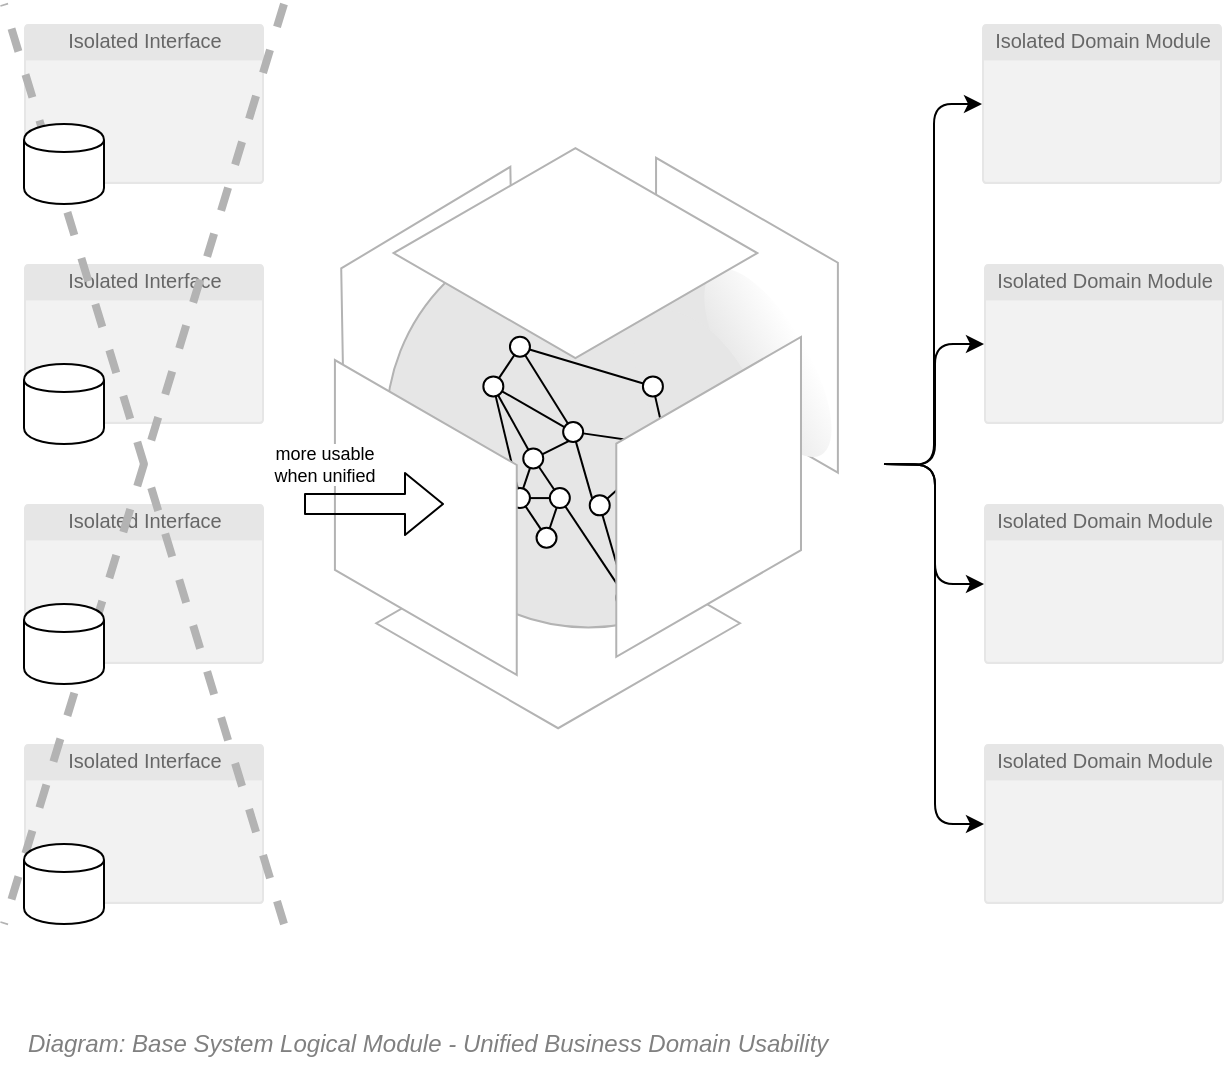 <mxfile compressed="false" version="17.5.0" type="google" pages="7">
  <diagram id="bRnFendUNR1Wdj1SL5LV" name="Development/Information Service/ViewPoints">
    <mxGraphModel grid="1" page="1" gridSize="10" guides="1" tooltips="1" connect="1" arrows="1" fold="1" pageScale="1" pageWidth="827" pageHeight="1169" math="0" shadow="0">
      <root>
        <mxCell id="wP4vFv0HtsOEiGtTEYDf-0" />
        <mxCell id="wP4vFv0HtsOEiGtTEYDf-1" value="Sphere" style="" parent="wP4vFv0HtsOEiGtTEYDf-0" />
        <mxCell id="wP4vFv0HtsOEiGtTEYDf-23" value="" style="group" vertex="1" connectable="0" parent="wP4vFv0HtsOEiGtTEYDf-1">
          <mxGeometry x="190" y="260" width="370" height="310" as="geometry" />
        </mxCell>
        <mxCell id="wP4vFv0HtsOEiGtTEYDf-18" value="" style="html=1;whiteSpace=wrap;aspect=fixed;shape=isoRectangle;shadow=0;strokeColor=#B3B3B3;strokeWidth=1;fillColor=#FFFFFF;rotation=-120;" vertex="1" parent="wP4vFv0HtsOEiGtTEYDf-23">
          <mxGeometry x="160.566" y="31.066" width="181.835" height="109.101" as="geometry" />
        </mxCell>
        <mxCell id="wP4vFv0HtsOEiGtTEYDf-17" value="" style="html=1;whiteSpace=wrap;aspect=fixed;shape=isoRectangle;shadow=0;strokeColor=#B3B3B3;strokeWidth=1;fillColor=#FFFFFF;rotation=180;" vertex="1" parent="wP4vFv0HtsOEiGtTEYDf-23">
          <mxGeometry x="66.155" y="185.075" width="181.835" height="109.101" as="geometry" />
        </mxCell>
        <mxCell id="wP4vFv0HtsOEiGtTEYDf-15" value="" style="html=1;whiteSpace=wrap;aspect=fixed;shape=isoRectangle;shadow=0;strokeColor=#B3B3B3;strokeWidth=1;fillColor=#FFFFFF;rotation=119;" vertex="1" parent="wP4vFv0HtsOEiGtTEYDf-23">
          <mxGeometry x="6.316" y="35.032" width="170.867" height="102.174" as="geometry" />
        </mxCell>
        <mxCell id="wP4vFv0HtsOEiGtTEYDf-6" value="" style="ellipse;whiteSpace=wrap;html=1;aspect=fixed;fillColor=#E6E6E6;strokeColor=#B3B3B3;" vertex="1" parent="wP4vFv0HtsOEiGtTEYDf-23">
          <mxGeometry x="71.141" y="39.659" width="202.039" height="202.039" as="geometry" />
        </mxCell>
        <mxCell id="wP4vFv0HtsOEiGtTEYDf-8" value="" style="strokeWidth=1;html=1;shape=mxgraph.flowchart.start_1;whiteSpace=wrap;shadow=0;fillColor=#FFFFFF;strokeColor=none;rotation=60;gradientColor=#E6E6E6;gradientDirection=south;" vertex="1" parent="wP4vFv0HtsOEiGtTEYDf-23">
          <mxGeometry x="208.769" y="89.232" width="106.379" height="40.32" as="geometry" />
        </mxCell>
        <mxCell id="wP4vFv0HtsOEiGtTEYDf-9" value="" style="strokeWidth=1;html=1;shape=mxgraph.flowchart.start_1;whiteSpace=wrap;shadow=0;fillColor=#E6E6E6;strokeColor=none;rotation=58;" vertex="1" parent="wP4vFv0HtsOEiGtTEYDf-23">
          <mxGeometry x="180.845" y="99.808" width="93.082" height="50.235" as="geometry" />
        </mxCell>
        <mxCell id="wP4vFv0HtsOEiGtTEYDf-20" value="Data Type #1" style="text;html=1;strokeColor=none;fillColor=none;align=center;verticalAlign=middle;whiteSpace=wrap;rounded=0;shadow=0;rotation=35;" vertex="1" parent="wP4vFv0HtsOEiGtTEYDf-23">
          <mxGeometry x="135.633" y="46.269" width="88.428" height="13.22" as="geometry" />
        </mxCell>
        <mxCell id="wP4vFv0HtsOEiGtTEYDf-21" value="Data Type #2" style="text;html=1;strokeColor=none;fillColor=none;align=center;verticalAlign=middle;whiteSpace=wrap;rounded=0;shadow=0;rotation=30;" vertex="1" parent="wP4vFv0HtsOEiGtTEYDf-23">
          <mxGeometry x="58.176" y="177.804" width="93.082" height="13.22" as="geometry" />
        </mxCell>
        <mxCell id="wP4vFv0HtsOEiGtTEYDf-22" value="Data Type #3 ...&lt;i&gt;n&lt;/i&gt;" style="text;html=1;strokeColor=none;fillColor=none;align=center;verticalAlign=middle;whiteSpace=wrap;rounded=0;shadow=0;rotation=-30;" vertex="1" parent="wP4vFv0HtsOEiGtTEYDf-23">
          <mxGeometry x="203.118" y="171.194" width="93.082" height="13.22" as="geometry" />
        </mxCell>
        <mxCell id="Ge0cHzU2VCR2r-pmkpQ0-47" value="" style="group" vertex="1" connectable="0" parent="wP4vFv0HtsOEiGtTEYDf-23">
          <mxGeometry x="132.974" y="119.165" width="79.784" height="79.318" as="geometry" />
        </mxCell>
        <mxCell id="Ge0cHzU2VCR2r-pmkpQ0-17" value="" style="ellipse;whiteSpace=wrap;html=1;fontFamily=Helvetica;fontSize=12;fontColor=#000000;align=center;strokeColor=#000000;fillColor=#ffffff;points=[];aspect=fixed;resizable=0;shadow=0;" vertex="1" parent="Ge0cHzU2VCR2r-pmkpQ0-47">
          <mxGeometry x="26.595" y="19.829" width="10" height="10" as="geometry" />
        </mxCell>
        <mxCell id="Ge0cHzU2VCR2r-pmkpQ0-18" value="" style="ellipse;whiteSpace=wrap;html=1;fontFamily=Helvetica;fontSize=12;fontColor=#000000;align=center;strokeColor=#000000;fillColor=#ffffff;points=[];aspect=fixed;resizable=0;shadow=0;" vertex="1" parent="Ge0cHzU2VCR2r-pmkpQ0-47">
          <mxGeometry x="6.649" y="33.049" width="10" height="10" as="geometry" />
        </mxCell>
        <mxCell id="Ge0cHzU2VCR2r-pmkpQ0-19" value="" style="rounded=0;orthogonalLoop=1;jettySize=auto;html=1;endArrow=none;endFill=0;exitX=0.971;exitY=0.281;exitDx=0;exitDy=0;exitPerimeter=0;entryX=0.301;entryY=0.941;entryDx=0;entryDy=0;entryPerimeter=0;" edge="1" parent="Ge0cHzU2VCR2r-pmkpQ0-47" source="Ge0cHzU2VCR2r-pmkpQ0-18" target="Ge0cHzU2VCR2r-pmkpQ0-17">
          <mxGeometry relative="1" as="geometry">
            <mxPoint x="15.877" y="39.586" as="sourcePoint" />
            <mxPoint x="13.786" y="26.403" as="targetPoint" />
          </mxGeometry>
        </mxCell>
        <mxCell id="Ge0cHzU2VCR2r-pmkpQ0-20" value="" style="ellipse;whiteSpace=wrap;html=1;fontFamily=Helvetica;fontSize=12;fontColor=#000000;align=center;strokeColor=#000000;fillColor=#ffffff;points=[];aspect=fixed;resizable=0;shadow=0;" vertex="1" parent="Ge0cHzU2VCR2r-pmkpQ0-47">
          <mxGeometry x="19.946" y="52.878" width="10" height="10" as="geometry" />
        </mxCell>
        <mxCell id="Ge0cHzU2VCR2r-pmkpQ0-21" value="" style="rounded=0;orthogonalLoop=1;jettySize=auto;html=1;endArrow=none;endFill=0;" edge="1" parent="Ge0cHzU2VCR2r-pmkpQ0-47" source="Ge0cHzU2VCR2r-pmkpQ0-18" target="Ge0cHzU2VCR2r-pmkpQ0-20">
          <mxGeometry relative="1" as="geometry">
            <mxPoint x="19.753" y="41.516" as="sourcePoint" />
            <mxPoint x="35.245" y="32.659" as="targetPoint" />
          </mxGeometry>
        </mxCell>
        <mxCell id="Ge0cHzU2VCR2r-pmkpQ0-27" value="" style="ellipse;whiteSpace=wrap;html=1;fontFamily=Helvetica;fontSize=12;fontColor=#000000;align=center;strokeColor=#000000;fillColor=#ffffff;points=[];aspect=fixed;resizable=0;shadow=0;" vertex="1" parent="Ge0cHzU2VCR2r-pmkpQ0-47">
          <mxGeometry y="52.878" width="10" height="10" as="geometry" />
        </mxCell>
        <mxCell id="Ge0cHzU2VCR2r-pmkpQ0-28" value="" style="rounded=0;orthogonalLoop=1;jettySize=auto;html=1;endArrow=none;endFill=0;" edge="1" parent="Ge0cHzU2VCR2r-pmkpQ0-47" source="Ge0cHzU2VCR2r-pmkpQ0-18" target="Ge0cHzU2VCR2r-pmkpQ0-27">
          <mxGeometry relative="1" as="geometry">
            <mxPoint x="19.753" y="41.516" as="sourcePoint" />
            <mxPoint x="35.245" y="32.659" as="targetPoint" />
          </mxGeometry>
        </mxCell>
        <mxCell id="Ge0cHzU2VCR2r-pmkpQ0-30" value="" style="rounded=0;orthogonalLoop=1;jettySize=auto;html=1;endArrow=none;endFill=0;" edge="1" parent="Ge0cHzU2VCR2r-pmkpQ0-47" source="Ge0cHzU2VCR2r-pmkpQ0-20" target="Ge0cHzU2VCR2r-pmkpQ0-27">
          <mxGeometry relative="1" as="geometry">
            <mxPoint x="15.491" y="45.879" as="sourcePoint" />
            <mxPoint x="11.103" y="59.356" as="targetPoint" />
          </mxGeometry>
        </mxCell>
        <mxCell id="Ge0cHzU2VCR2r-pmkpQ0-31" value="" style="ellipse;whiteSpace=wrap;html=1;fontFamily=Helvetica;fontSize=12;fontColor=#000000;align=center;strokeColor=#000000;fillColor=#ffffff;points=[];aspect=fixed;resizable=0;shadow=0;" vertex="1" parent="Ge0cHzU2VCR2r-pmkpQ0-47">
          <mxGeometry x="73.136" y="26.439" width="10" height="10" as="geometry" />
        </mxCell>
        <mxCell id="Ge0cHzU2VCR2r-pmkpQ0-36" value="" style="rounded=0;orthogonalLoop=1;jettySize=auto;html=1;endArrow=none;endFill=0;" edge="1" parent="Ge0cHzU2VCR2r-pmkpQ0-47" source="Ge0cHzU2VCR2r-pmkpQ0-31" target="Ge0cHzU2VCR2r-pmkpQ0-17">
          <mxGeometry relative="1" as="geometry">
            <mxPoint x="56.414" y="46.004" as="sourcePoint" />
            <mxPoint x="66.746" y="43.565" as="targetPoint" />
          </mxGeometry>
        </mxCell>
        <mxCell id="Ge0cHzU2VCR2r-pmkpQ0-37" value="" style="ellipse;whiteSpace=wrap;html=1;fontFamily=Helvetica;fontSize=12;fontColor=#000000;align=center;strokeColor=#000000;fillColor=#ffffff;points=[];aspect=fixed;resizable=0;shadow=0;" vertex="1" parent="Ge0cHzU2VCR2r-pmkpQ0-47">
          <mxGeometry x="13.297" y="72.708" width="10" height="10" as="geometry" />
        </mxCell>
        <mxCell id="Ge0cHzU2VCR2r-pmkpQ0-45" value="" style="rounded=0;orthogonalLoop=1;jettySize=auto;html=1;endArrow=none;endFill=0;" edge="1" parent="Ge0cHzU2VCR2r-pmkpQ0-47" source="Ge0cHzU2VCR2r-pmkpQ0-20" target="Ge0cHzU2VCR2r-pmkpQ0-37">
          <mxGeometry relative="1" as="geometry">
            <mxPoint x="26.595" y="62.793" as="sourcePoint" />
            <mxPoint x="13.297" y="62.793" as="targetPoint" />
          </mxGeometry>
        </mxCell>
        <mxCell id="Ge0cHzU2VCR2r-pmkpQ0-46" value="" style="rounded=0;orthogonalLoop=1;jettySize=auto;html=1;endArrow=none;endFill=0;" edge="1" parent="Ge0cHzU2VCR2r-pmkpQ0-47" source="Ge0cHzU2VCR2r-pmkpQ0-27" target="Ge0cHzU2VCR2r-pmkpQ0-37">
          <mxGeometry relative="1" as="geometry">
            <mxPoint x="28.875" y="65.931" as="sourcePoint" />
            <mxPoint x="24.316" y="79.485" as="targetPoint" />
          </mxGeometry>
        </mxCell>
        <mxCell id="Ge0cHzU2VCR2r-pmkpQ0-23" value="" style="ellipse;whiteSpace=wrap;html=1;fontFamily=Helvetica;fontSize=12;fontColor=#000000;align=center;strokeColor=#000000;fillColor=#ffffff;points=[];aspect=fixed;resizable=0;shadow=0;" vertex="1" parent="wP4vFv0HtsOEiGtTEYDf-23">
          <mxGeometry x="186.164" y="221.948" width="10" height="10" as="geometry" />
        </mxCell>
        <mxCell id="Ge0cHzU2VCR2r-pmkpQ0-22" value="" style="rounded=0;orthogonalLoop=1;jettySize=auto;html=1;endArrow=none;endFill=0;" edge="1" parent="wP4vFv0HtsOEiGtTEYDf-23" source="Ge0cHzU2VCR2r-pmkpQ0-20" target="Ge0cHzU2VCR2r-pmkpQ0-23">
          <mxGeometry relative="1" as="geometry">
            <mxPoint x="152.209" y="164.529" as="sourcePoint" />
            <mxPoint x="179.515" y="164.773" as="targetPoint" />
          </mxGeometry>
        </mxCell>
        <mxCell id="Ge0cHzU2VCR2r-pmkpQ0-24" value="" style="rounded=0;orthogonalLoop=1;jettySize=auto;html=1;endArrow=none;endFill=0;" edge="1" parent="wP4vFv0HtsOEiGtTEYDf-23" source="Ge0cHzU2VCR2r-pmkpQ0-25" target="Ge0cHzU2VCR2r-pmkpQ0-23">
          <mxGeometry relative="1" as="geometry">
            <mxPoint x="179.515" y="160.807" as="sourcePoint" />
            <mxPoint x="169.249" y="168.382" as="targetPoint" />
          </mxGeometry>
        </mxCell>
        <mxCell id="Ge0cHzU2VCR2r-pmkpQ0-43" value="" style="rounded=0;orthogonalLoop=1;jettySize=auto;html=1;endArrow=none;endFill=0;" edge="1" parent="wP4vFv0HtsOEiGtTEYDf-23" source="Ge0cHzU2VCR2r-pmkpQ0-23" target="Ge0cHzU2VCR2r-pmkpQ0-31">
          <mxGeometry relative="1" as="geometry">
            <mxPoint x="189.317" y="164.389" as="sourcePoint" />
            <mxPoint x="212.929" y="156.564" as="targetPoint" />
          </mxGeometry>
        </mxCell>
        <mxCell id="Ge0cHzU2VCR2r-pmkpQ0-38" value="" style="ellipse;whiteSpace=wrap;html=1;fontFamily=Helvetica;fontSize=12;fontColor=#000000;align=center;strokeColor=#000000;fillColor=#ffffff;points=[];aspect=fixed;resizable=0;shadow=0;" vertex="1" parent="wP4vFv0HtsOEiGtTEYDf-23">
          <mxGeometry x="132.974" y="96.362" width="10" height="10" as="geometry" />
        </mxCell>
        <mxCell id="Ge0cHzU2VCR2r-pmkpQ0-39" value="" style="rounded=0;orthogonalLoop=1;jettySize=auto;html=1;endArrow=none;endFill=0;" edge="1" parent="wP4vFv0HtsOEiGtTEYDf-23" source="Ge0cHzU2VCR2r-pmkpQ0-14" target="Ge0cHzU2VCR2r-pmkpQ0-38">
          <mxGeometry relative="1" as="geometry">
            <mxPoint x="149.469" y="143.202" as="sourcePoint" />
            <mxPoint x="166.343" y="148.009" as="targetPoint" />
          </mxGeometry>
        </mxCell>
        <mxCell id="Ge0cHzU2VCR2r-pmkpQ0-40" value="" style="rounded=0;orthogonalLoop=1;jettySize=auto;html=1;endArrow=none;endFill=0;" edge="1" parent="wP4vFv0HtsOEiGtTEYDf-23" source="Ge0cHzU2VCR2r-pmkpQ0-38" target="Ge0cHzU2VCR2r-pmkpQ0-17">
          <mxGeometry relative="1" as="geometry">
            <mxPoint x="183.71" y="163.372" as="sourcePoint" />
            <mxPoint x="171.86" y="151.278" as="targetPoint" />
          </mxGeometry>
        </mxCell>
        <mxCell id="Ge0cHzU2VCR2r-pmkpQ0-44" value="" style="rounded=0;orthogonalLoop=1;jettySize=auto;html=1;endArrow=none;endFill=0;" edge="1" parent="wP4vFv0HtsOEiGtTEYDf-23" source="Ge0cHzU2VCR2r-pmkpQ0-41" target="Ge0cHzU2VCR2r-pmkpQ0-38">
          <mxGeometry relative="1" as="geometry">
            <mxPoint x="180.172" y="140.967" as="sourcePoint" />
            <mxPoint x="172.204" y="146.931" as="targetPoint" />
          </mxGeometry>
        </mxCell>
        <mxCell id="Ge0cHzU2VCR2r-pmkpQ0-25" value="" style="ellipse;whiteSpace=wrap;html=1;fontFamily=Helvetica;fontSize=12;fontColor=#000000;align=center;strokeColor=#000000;fillColor=#ffffff;points=[];aspect=fixed;resizable=0;shadow=0;" vertex="1" parent="wP4vFv0HtsOEiGtTEYDf-23">
          <mxGeometry x="172.866" y="175.679" width="10" height="10" as="geometry" />
        </mxCell>
        <mxCell id="Ge0cHzU2VCR2r-pmkpQ0-26" value="" style="rounded=0;orthogonalLoop=1;jettySize=auto;html=1;endArrow=none;endFill=0;exitX=0.131;exitY=0.188;exitDx=0;exitDy=0;exitPerimeter=0;" edge="1" parent="wP4vFv0HtsOEiGtTEYDf-23" source="Ge0cHzU2VCR2r-pmkpQ0-25" target="Ge0cHzU2VCR2r-pmkpQ0-17">
          <mxGeometry relative="1" as="geometry">
            <mxPoint x="152.727" y="160.682" as="sourcePoint" />
            <mxPoint x="168.219" y="151.824" as="targetPoint" />
          </mxGeometry>
        </mxCell>
        <mxCell id="Ge0cHzU2VCR2r-pmkpQ0-35" value="" style="rounded=0;orthogonalLoop=1;jettySize=auto;html=1;endArrow=none;endFill=0;" edge="1" parent="wP4vFv0HtsOEiGtTEYDf-23" source="Ge0cHzU2VCR2r-pmkpQ0-25" target="Ge0cHzU2VCR2r-pmkpQ0-31">
          <mxGeometry relative="1" as="geometry">
            <mxPoint x="166.543" y="183.908" as="sourcePoint" />
            <mxPoint x="179.581" y="185.449" as="targetPoint" />
          </mxGeometry>
        </mxCell>
        <mxCell id="Ge0cHzU2VCR2r-pmkpQ0-14" value="" style="ellipse;whiteSpace=wrap;html=1;fontFamily=Helvetica;fontSize=12;fontColor=#000000;align=center;strokeColor=#000000;fillColor=#ffffff;points=[];aspect=fixed;resizable=0;shadow=0;" vertex="1" parent="wP4vFv0HtsOEiGtTEYDf-23">
          <mxGeometry x="119.677" y="116.191" width="10" height="10" as="geometry" />
        </mxCell>
        <mxCell id="Ge0cHzU2VCR2r-pmkpQ0-15" value="" style="rounded=0;orthogonalLoop=1;jettySize=auto;html=1;endArrow=none;endFill=0;" edge="1" parent="wP4vFv0HtsOEiGtTEYDf-23" source="Ge0cHzU2VCR2r-pmkpQ0-14" target="Ge0cHzU2VCR2r-pmkpQ0-17">
          <mxGeometry relative="1" as="geometry">
            <mxPoint x="142.947" y="133.707" as="sourcePoint" />
          </mxGeometry>
        </mxCell>
        <mxCell id="Ge0cHzU2VCR2r-pmkpQ0-12" value="" style="rounded=0;orthogonalLoop=1;jettySize=auto;html=1;endArrow=none;endFill=0;" edge="1" parent="wP4vFv0HtsOEiGtTEYDf-23" source="Ge0cHzU2VCR2r-pmkpQ0-18" target="Ge0cHzU2VCR2r-pmkpQ0-14">
          <mxGeometry relative="1" as="geometry">
            <mxPoint x="126.325" y="145.605" as="sourcePoint" />
          </mxGeometry>
        </mxCell>
        <mxCell id="Ge0cHzU2VCR2r-pmkpQ0-29" value="" style="rounded=0;orthogonalLoop=1;jettySize=auto;html=1;endArrow=none;endFill=0;" edge="1" parent="wP4vFv0HtsOEiGtTEYDf-23" source="Ge0cHzU2VCR2r-pmkpQ0-14" target="Ge0cHzU2VCR2r-pmkpQ0-27">
          <mxGeometry relative="1" as="geometry">
            <mxPoint x="148.465" y="165.044" as="sourcePoint" />
            <mxPoint x="144.077" y="178.521" as="targetPoint" />
          </mxGeometry>
        </mxCell>
        <mxCell id="Ge0cHzU2VCR2r-pmkpQ0-41" value="" style="ellipse;whiteSpace=wrap;html=1;fontFamily=Helvetica;fontSize=12;fontColor=#000000;align=center;strokeColor=#000000;fillColor=#ffffff;points=[];aspect=fixed;resizable=0;shadow=0;" vertex="1" parent="wP4vFv0HtsOEiGtTEYDf-23">
          <mxGeometry x="199.461" y="116.191" width="10" height="10" as="geometry" />
        </mxCell>
        <mxCell id="Ge0cHzU2VCR2r-pmkpQ0-42" value="" style="rounded=0;orthogonalLoop=1;jettySize=auto;html=1;endArrow=none;endFill=0;" edge="1" parent="wP4vFv0HtsOEiGtTEYDf-23" source="Ge0cHzU2VCR2r-pmkpQ0-31" target="Ge0cHzU2VCR2r-pmkpQ0-41">
          <mxGeometry relative="1" as="geometry">
            <mxPoint x="189.317" y="164.389" as="sourcePoint" />
            <mxPoint x="212.929" y="156.564" as="targetPoint" />
          </mxGeometry>
        </mxCell>
        <mxCell id="wP4vFv0HtsOEiGtTEYDf-16" value="" style="html=1;whiteSpace=wrap;aspect=fixed;shape=isoRectangle;shadow=0;strokeColor=#B3B3B3;strokeWidth=1;fillColor=#FFFFFF;rotation=180;" vertex="1" parent="wP4vFv0HtsOEiGtTEYDf-23">
          <mxGeometry x="74.798" width="181.835" height="109.101" as="geometry" />
        </mxCell>
        <mxCell id="wP4vFv0HtsOEiGtTEYDf-14" value="" style="html=1;whiteSpace=wrap;aspect=fixed;shape=isoRectangle;shadow=0;strokeColor=#B3B3B3;strokeWidth=1;fillColor=#FFFFFF;rotation=-120;" vertex="1" parent="wP4vFv0HtsOEiGtTEYDf-23">
          <mxGeometry y="132.196" width="181.835" height="109.101" as="geometry" />
        </mxCell>
        <mxCell id="wP4vFv0HtsOEiGtTEYDf-10" value="" style="html=1;whiteSpace=wrap;aspect=fixed;shape=isoRectangle;shadow=0;strokeColor=#B3B3B3;strokeWidth=1;fillColor=#FFFFFF;rotation=120;" vertex="1" parent="wP4vFv0HtsOEiGtTEYDf-23">
          <mxGeometry x="139.955" y="121.29" width="184.721" height="110.255" as="geometry" />
        </mxCell>
        <mxCell id="rhkndw8eP4QowgdcxlGa-6" value="Screens" style="" parent="wP4vFv0HtsOEiGtTEYDf-0" />
        <mxCell id="rhkndw8eP4QowgdcxlGa-2" value="&lt;font style=&quot;font-size: 10px&quot;&gt;Isolated Interface&lt;/font&gt;" style="html=1;strokeColor=none;fillColor=#E6E6E6;labelPosition=center;verticalLabelPosition=middle;verticalAlign=top;align=center;fontSize=12;outlineConnect=0;spacingTop=-6;fontColor=#666666;shape=mxgraph.sitemap.page;shadow=0;" vertex="1" parent="rhkndw8eP4QowgdcxlGa-6">
          <mxGeometry x="80" y="200" width="120" height="80" as="geometry" />
        </mxCell>
        <mxCell id="rhkndw8eP4QowgdcxlGa-7" value="&lt;font style=&quot;font-size: 10px&quot;&gt;Isolated Interface&lt;/font&gt;" style="html=1;strokeColor=none;fillColor=#E6E6E6;labelPosition=center;verticalLabelPosition=middle;verticalAlign=top;align=center;fontSize=12;outlineConnect=0;spacingTop=-6;fontColor=#666666;shape=mxgraph.sitemap.page;shadow=0;" vertex="1" parent="rhkndw8eP4QowgdcxlGa-6">
          <mxGeometry x="80" y="320" width="120" height="80" as="geometry" />
        </mxCell>
        <mxCell id="rhkndw8eP4QowgdcxlGa-8" value="&lt;font style=&quot;font-size: 10px&quot;&gt;Isolated Interface&lt;/font&gt;" style="html=1;strokeColor=none;fillColor=#E6E6E6;labelPosition=center;verticalLabelPosition=middle;verticalAlign=top;align=center;fontSize=12;outlineConnect=0;spacingTop=-6;fontColor=#666666;shape=mxgraph.sitemap.page;shadow=0;" vertex="1" parent="rhkndw8eP4QowgdcxlGa-6">
          <mxGeometry x="80" y="440" width="120" height="80" as="geometry" />
        </mxCell>
        <mxCell id="rhkndw8eP4QowgdcxlGa-9" value="&lt;font style=&quot;font-size: 10px&quot;&gt;Isolated Interface&lt;/font&gt;" style="html=1;strokeColor=none;fillColor=#E6E6E6;labelPosition=center;verticalLabelPosition=middle;verticalAlign=top;align=center;fontSize=12;outlineConnect=0;spacingTop=-6;fontColor=#666666;shape=mxgraph.sitemap.page;shadow=0;" vertex="1" parent="rhkndw8eP4QowgdcxlGa-6">
          <mxGeometry x="80" y="560" width="120" height="80" as="geometry" />
        </mxCell>
        <mxCell id="rhkndw8eP4QowgdcxlGa-11" value="" style="endArrow=none;dashed=1;html=1;fontColor=#4D4D4D;strokeColor=#B3B3B3;strokeWidth=4;fillColor=#f5f5f5;" edge="1" parent="rhkndw8eP4QowgdcxlGa-6">
          <mxGeometry width="50" height="50" relative="1" as="geometry">
            <mxPoint x="210" y="190" as="sourcePoint" />
            <mxPoint x="70" y="650" as="targetPoint" />
          </mxGeometry>
        </mxCell>
        <mxCell id="rhkndw8eP4QowgdcxlGa-10" value="" style="endArrow=none;dashed=1;html=1;fontColor=#4D4D4D;strokeColor=#B3B3B3;strokeWidth=4;fillColor=#f5f5f5;" edge="1" parent="rhkndw8eP4QowgdcxlGa-6">
          <mxGeometry width="50" height="50" relative="1" as="geometry">
            <mxPoint x="210" y="650" as="sourcePoint" />
            <mxPoint x="70" y="190" as="targetPoint" />
          </mxGeometry>
        </mxCell>
        <mxCell id="34k8HTYwlmjhyFJndFFA-0" value="Business, Support, Technology" style="" parent="wP4vFv0HtsOEiGtTEYDf-0" />
        <mxCell id="34k8HTYwlmjhyFJndFFA-6" style="edgeStyle=orthogonalEdgeStyle;rounded=1;orthogonalLoop=1;jettySize=auto;html=1;entryX=0;entryY=0.5;entryDx=0;entryDy=0;entryPerimeter=0;startArrow=none;startFill=0;endArrow=classic;endFill=1;fontSize=9;fontColor=#000000;" edge="1" parent="34k8HTYwlmjhyFJndFFA-0" target="34k8HTYwlmjhyFJndFFA-1">
          <mxGeometry relative="1" as="geometry">
            <mxPoint x="510" y="420" as="sourcePoint" />
          </mxGeometry>
        </mxCell>
        <mxCell id="34k8HTYwlmjhyFJndFFA-7" style="edgeStyle=orthogonalEdgeStyle;rounded=1;orthogonalLoop=1;jettySize=auto;html=1;entryX=0;entryY=0.5;entryDx=0;entryDy=0;entryPerimeter=0;startArrow=none;startFill=0;endArrow=classic;endFill=1;fontSize=9;fontColor=#000000;" edge="1" parent="34k8HTYwlmjhyFJndFFA-0" target="34k8HTYwlmjhyFJndFFA-2">
          <mxGeometry relative="1" as="geometry">
            <mxPoint x="510" y="420" as="sourcePoint" />
            <mxPoint x="570" y="250" as="targetPoint" />
          </mxGeometry>
        </mxCell>
        <mxCell id="34k8HTYwlmjhyFJndFFA-8" style="edgeStyle=orthogonalEdgeStyle;rounded=1;orthogonalLoop=1;jettySize=auto;html=1;entryX=0;entryY=0.5;entryDx=0;entryDy=0;entryPerimeter=0;startArrow=none;startFill=0;endArrow=classic;endFill=1;fontSize=9;fontColor=#000000;" edge="1" parent="34k8HTYwlmjhyFJndFFA-0" target="34k8HTYwlmjhyFJndFFA-3">
          <mxGeometry relative="1" as="geometry">
            <mxPoint x="510" y="420" as="sourcePoint" />
            <mxPoint x="570" y="370" as="targetPoint" />
          </mxGeometry>
        </mxCell>
        <mxCell id="34k8HTYwlmjhyFJndFFA-9" style="edgeStyle=orthogonalEdgeStyle;rounded=1;orthogonalLoop=1;jettySize=auto;html=1;entryX=0;entryY=0.5;entryDx=0;entryDy=0;entryPerimeter=0;startArrow=none;startFill=0;endArrow=classic;endFill=1;fontSize=9;fontColor=#000000;" edge="1" parent="34k8HTYwlmjhyFJndFFA-0" target="34k8HTYwlmjhyFJndFFA-4">
          <mxGeometry relative="1" as="geometry">
            <mxPoint x="510" y="420" as="sourcePoint" />
            <mxPoint x="570" y="490" as="targetPoint" />
          </mxGeometry>
        </mxCell>
        <mxCell id="34k8HTYwlmjhyFJndFFA-1" value="&lt;font style=&quot;font-size: 10px&quot;&gt;Isolated Domain Module&lt;/font&gt;" style="html=1;strokeColor=none;fillColor=#E6E6E6;labelPosition=center;verticalLabelPosition=middle;verticalAlign=top;align=center;fontSize=12;outlineConnect=0;spacingTop=-6;fontColor=#666666;shape=mxgraph.sitemap.page;shadow=0;" vertex="1" parent="34k8HTYwlmjhyFJndFFA-0">
          <mxGeometry x="559" y="200" width="120" height="80" as="geometry" />
        </mxCell>
        <mxCell id="34k8HTYwlmjhyFJndFFA-2" value="&lt;font style=&quot;font-size: 10px&quot;&gt;Isolated Domain Module&lt;/font&gt;" style="html=1;strokeColor=none;fillColor=#E6E6E6;labelPosition=center;verticalLabelPosition=middle;verticalAlign=top;align=center;fontSize=12;outlineConnect=0;spacingTop=-6;fontColor=#666666;shape=mxgraph.sitemap.page;shadow=0;" vertex="1" parent="34k8HTYwlmjhyFJndFFA-0">
          <mxGeometry x="560" y="320" width="120" height="80" as="geometry" />
        </mxCell>
        <mxCell id="34k8HTYwlmjhyFJndFFA-3" value="&lt;font style=&quot;font-size: 10px&quot;&gt;Isolated Domain Module&lt;/font&gt;" style="html=1;strokeColor=none;fillColor=#E6E6E6;labelPosition=center;verticalLabelPosition=middle;verticalAlign=top;align=center;fontSize=12;outlineConnect=0;spacingTop=-6;fontColor=#666666;shape=mxgraph.sitemap.page;shadow=0;" vertex="1" parent="34k8HTYwlmjhyFJndFFA-0">
          <mxGeometry x="560" y="440" width="120" height="80" as="geometry" />
        </mxCell>
        <mxCell id="34k8HTYwlmjhyFJndFFA-4" value="&lt;font style=&quot;font-size: 10px&quot;&gt;Isolated Domain Module&lt;/font&gt;" style="html=1;strokeColor=none;fillColor=#E6E6E6;labelPosition=center;verticalLabelPosition=middle;verticalAlign=top;align=center;fontSize=12;outlineConnect=0;spacingTop=-6;fontColor=#666666;shape=mxgraph.sitemap.page;shadow=0;" vertex="1" parent="34k8HTYwlmjhyFJndFFA-0">
          <mxGeometry x="560" y="560" width="120" height="80" as="geometry" />
        </mxCell>
        <mxCell id="34k8HTYwlmjhyFJndFFA-10" value="" style="shape=flexArrow;endArrow=classic;html=1;fontSize=9;fontColor=#000000;" edge="1" parent="34k8HTYwlmjhyFJndFFA-0">
          <mxGeometry width="50" height="50" relative="1" as="geometry">
            <mxPoint x="220" y="440" as="sourcePoint" />
            <mxPoint x="290" y="440" as="targetPoint" />
          </mxGeometry>
        </mxCell>
        <mxCell id="34k8HTYwlmjhyFJndFFA-11" value="more usable &lt;br&gt;when unified" style="text;html=1;resizable=0;points=[];align=center;verticalAlign=middle;labelBackgroundColor=#ffffff;fontSize=9;fontColor=#000000;" connectable="0" vertex="1" parent="34k8HTYwlmjhyFJndFFA-10">
          <mxGeometry x="-0.424" relative="1" as="geometry">
            <mxPoint x="-10" y="-20" as="offset" />
          </mxGeometry>
        </mxCell>
        <mxCell id="0qT3wT3f42nbpUvU6ypm-1" value="" style="shape=cylinder;whiteSpace=wrap;html=1;boundedLbl=1;backgroundOutline=1;rounded=0;fontSize=12;" vertex="1" parent="34k8HTYwlmjhyFJndFFA-0">
          <mxGeometry x="80" y="250" width="40" height="40" as="geometry" />
        </mxCell>
        <mxCell id="0qT3wT3f42nbpUvU6ypm-2" value="" style="shape=cylinder;whiteSpace=wrap;html=1;boundedLbl=1;backgroundOutline=1;rounded=0;fontSize=12;" vertex="1" parent="34k8HTYwlmjhyFJndFFA-0">
          <mxGeometry x="80" y="370" width="40" height="40" as="geometry" />
        </mxCell>
        <mxCell id="0qT3wT3f42nbpUvU6ypm-3" value="" style="shape=cylinder;whiteSpace=wrap;html=1;boundedLbl=1;backgroundOutline=1;rounded=0;fontSize=12;" vertex="1" parent="34k8HTYwlmjhyFJndFFA-0">
          <mxGeometry x="80" y="490" width="40" height="40" as="geometry" />
        </mxCell>
        <mxCell id="0qT3wT3f42nbpUvU6ypm-4" value="" style="shape=cylinder;whiteSpace=wrap;html=1;boundedLbl=1;backgroundOutline=1;rounded=0;fontSize=12;" vertex="1" parent="34k8HTYwlmjhyFJndFFA-0">
          <mxGeometry x="80" y="610" width="40" height="40" as="geometry" />
        </mxCell>
        <mxCell id="CExVs2a06Z9ozhsZwLYY-0" value="Title/Diagram" parent="wP4vFv0HtsOEiGtTEYDf-0" />
        <mxCell id="CExVs2a06Z9ozhsZwLYY-1" value="&lt;font style=&quot;font-size: 12px&quot;&gt;&lt;span style=&quot;font-size: 12px&quot;&gt;Diagram: Base System Logical Module -&amp;nbsp;&lt;/span&gt;Unified Business Domain Usability&lt;/font&gt;" style="text;strokeColor=none;fillColor=none;html=1;fontSize=12;fontStyle=2;verticalAlign=middle;align=left;shadow=0;glass=0;comic=0;opacity=30;fontColor=#808080;" vertex="1" parent="CExVs2a06Z9ozhsZwLYY-0">
          <mxGeometry x="80" y="700" width="560" height="20" as="geometry" />
        </mxCell>
        <mxCell id="Ge0cHzU2VCR2r-pmkpQ0-0" value="Title/Page" style="" visible="0" parent="wP4vFv0HtsOEiGtTEYDf-0" />
        <mxCell id="Ge0cHzU2VCR2r-pmkpQ0-2" value="" style="group;fontSize=12;" vertex="1" connectable="0" parent="Ge0cHzU2VCR2r-pmkpQ0-0">
          <mxGeometry x="80" y="120" width="600" height="45" as="geometry" />
        </mxCell>
        <mxCell id="Ge0cHzU2VCR2r-pmkpQ0-3" value="&lt;font style=&quot;font-size: 12px;&quot;&gt;&lt;span style=&quot;font-size: 12px;&quot;&gt;Base Logical Module -&amp;nbsp;&lt;/span&gt;Unified Business Domain Usability&lt;/font&gt;" style="text;strokeColor=none;fillColor=none;html=1;fontSize=12;fontStyle=1;verticalAlign=middle;align=left;shadow=0;glass=0;comic=0;opacity=30;fontColor=#808080;" vertex="1" parent="Ge0cHzU2VCR2r-pmkpQ0-2">
          <mxGeometry width="600" height="40" as="geometry" />
        </mxCell>
        <mxCell id="Ge0cHzU2VCR2r-pmkpQ0-4" value="" style="line;strokeWidth=2;html=1;shadow=0;glass=0;comic=0;fillColor=none;fontSize=10;fontColor=#CCCCCC;labelBackgroundColor=none;strokeColor=#CCCCCC;" vertex="1" parent="Ge0cHzU2VCR2r-pmkpQ0-2">
          <mxGeometry y="35" width="600" height="10" as="geometry" />
        </mxCell>
        <mxCell id="Ge0cHzU2VCR2r-pmkpQ0-1" value="About" style="" parent="wP4vFv0HtsOEiGtTEYDf-0" />
        <UserObject label="" tooltip="ABOUT&#xa;&#xa;For long-term Maintainability objectives, Domain Driven Design (DDD) recommends keeping Logical Domains separate.&#xa;Without proper design this can impact Usability and Extendability.&#xa;To ensure all of these Qualities are targetted, endeavor to provide a unifying Facade that allows users to enter via one or more entry Views, to access Information as a whole. &#xa;" id="Xb8_Et19RSDZoUG-NDlH-0">
          <mxCell style="shape=image;html=1;verticalAlign=top;verticalLabelPosition=bottom;labelBackgroundColor=#ffffff;imageAspect=0;aspect=fixed;image=https://cdn1.iconfinder.com/data/icons/hawcons/32/699014-icon-28-information-128.png;shadow=0;dashed=0;fontFamily=Helvetica;fontSize=12;fontColor=#000000;align=center;strokeColor=#000000;fillColor=#505050;dashPattern=1 1;" vertex="1" parent="Ge0cHzU2VCR2r-pmkpQ0-1">
            <mxGeometry x="660" y="700" width="20" height="20" as="geometry" />
          </mxCell>
        </UserObject>
      </root>
    </mxGraphModel>
  </diagram>
  <diagram id="PNMbmcpjVfccN4L3uWqS" name="Development/Patterns/OO/GRASP">
    <mxGraphModel dx="1711" dy="732" grid="1" gridSize="10" guides="1" tooltips="1" connect="1" arrows="1" fold="1" page="1" pageScale="1" pageWidth="827" pageHeight="1169" math="0" shadow="0">
      <root>
        <mxCell id="bOUZJGTAHsHcZiJvw8IB-0" />
        <mxCell id="bOUZJGTAHsHcZiJvw8IB-1" parent="bOUZJGTAHsHcZiJvw8IB-0" />
      </root>
    </mxGraphModel>
  </diagram>
  <diagram id="n3SKksPdV-N4bOmjKrKf" name="Development/Patterns/OO/SOLID">
    <mxGraphModel dx="1711" dy="732" grid="1" gridSize="10" guides="1" tooltips="1" connect="1" arrows="1" fold="1" page="1" pageScale="1" pageWidth="827" pageHeight="1169" math="0" shadow="0">
      <root>
        <mxCell id="7G_PbEm9kd98VSfMIWQv-0" />
        <mxCell id="Wme40enz_oUWNpX5_eNP-7" value="Notes" style="" parent="7G_PbEm9kd98VSfMIWQv-0" />
        <mxCell id="7G_PbEm9kd98VSfMIWQv-13" style="edgeStyle=orthogonalEdgeStyle;rounded=0;orthogonalLoop=1;jettySize=auto;html=1;entryX=0.5;entryY=1;entryDx=0;entryDy=0;fontSize=9;strokeColor=#CCCCCC;endArrow=none;endFill=0;" parent="Wme40enz_oUWNpX5_eNP-7" source="7G_PbEm9kd98VSfMIWQv-7" target="7G_PbEm9kd98VSfMIWQv-2" edge="1">
          <mxGeometry relative="1" as="geometry" />
        </mxCell>
        <mxCell id="7G_PbEm9kd98VSfMIWQv-7" value="&lt;div style=&quot;font-size: 12px;&quot;&gt;SOC:&lt;br style=&quot;font-size: 12px;&quot;&gt;&lt;br style=&quot;font-size: 12px;&quot;&gt;An object should have&amp;nbsp;&lt;span style=&quot;font-size: 12px;&quot;&gt;one and only one reason&amp;nbsp;&lt;/span&gt;&lt;span style=&quot;font-size: 12px;&quot;&gt;to change, meaning&amp;nbsp;&lt;/span&gt;&lt;/div&gt;&lt;div style=&quot;font-size: 12px;&quot;&gt;that a class should&amp;nbsp;&amp;nbsp;&lt;span style=&quot;font-size: 12px;&quot;&gt;have only one job.&lt;/span&gt;&lt;/div&gt;" style="shape=note;whiteSpace=wrap;html=1;size=14;verticalAlign=top;align=left;spacingTop=-6;fillColor=none;fontSize=12;strokeColor=#CCCCCC;" parent="Wme40enz_oUWNpX5_eNP-7" vertex="1">
          <mxGeometry x="120" y="280" width="100" height="160" as="geometry" />
        </mxCell>
        <mxCell id="7G_PbEm9kd98VSfMIWQv-9" value="&lt;div style=&quot;font-size: 12px;&quot;&gt;OCP:&lt;br style=&quot;font-size: 12px;&quot;&gt;&lt;br style=&quot;font-size: 12px;&quot;&gt;Objects should be&amp;nbsp;&lt;span style=&quot;font-size: 12px;&quot;&gt;open for extension,&amp;nbsp;&lt;/span&gt;&lt;span style=&quot;font-size: 12px;&quot;&gt;but closed for&amp;nbsp;&lt;/span&gt;&lt;span style=&quot;font-size: 12px;&quot;&gt;modification.&lt;/span&gt;&lt;/div&gt;" style="shape=note;whiteSpace=wrap;html=1;size=14;verticalAlign=top;align=left;spacingTop=-6;fillColor=none;fontSize=12;strokeColor=#CCCCCC;" parent="Wme40enz_oUWNpX5_eNP-7" vertex="1">
          <mxGeometry x="230" y="280" width="100" height="160" as="geometry" />
        </mxCell>
        <mxCell id="7G_PbEm9kd98VSfMIWQv-10" value="&lt;div style=&quot;font-size: 12px;&quot;&gt;LSP:&lt;br style=&quot;font-size: 12px;&quot;&gt;&lt;br style=&quot;font-size: 12px;&quot;&gt;Code to the most&amp;nbsp;&amp;nbsp;&lt;span style=&quot;font-size: 12px;&quot;&gt;abstract&amp;nbsp;&lt;br style=&quot;font-size: 12px;&quot;&gt;&lt;/span&gt;&lt;span style=&quot;font-size: 12px;&quot;&gt;representation&amp;nbsp;&amp;nbsp;&lt;br style=&quot;font-size: 12px;&quot;&gt;&lt;/span&gt;&lt;span style=&quot;font-size: 12px;&quot;&gt;(ie, a base class).&lt;/span&gt;&lt;/div&gt;&lt;div style=&quot;font-size: 12px;&quot;&gt;&lt;br style=&quot;font-size: 12px;&quot;&gt;&lt;/div&gt;" style="shape=note;whiteSpace=wrap;html=1;size=14;verticalAlign=top;align=left;spacingTop=-6;fillColor=none;fontSize=12;strokeColor=#CCCCCC;" parent="Wme40enz_oUWNpX5_eNP-7" vertex="1">
          <mxGeometry x="340" y="280" width="100" height="160" as="geometry" />
        </mxCell>
        <mxCell id="7G_PbEm9kd98VSfMIWQv-11" value="&lt;div style=&quot;font-size: 12px;&quot;&gt;ISP:&lt;br style=&quot;font-size: 12px;&quot;&gt;&lt;br style=&quot;font-size: 12px;&quot;&gt;clients should not&lt;/div&gt;&lt;div style=&quot;font-size: 12px;&quot;&gt;be forced to implement/use&lt;/div&gt;&lt;div style=&quot;font-size: 12px;&quot;&gt;interface/methods&lt;/div&gt;&lt;div style=&quot;font-size: 12px;&quot;&gt;they do not require.&lt;/div&gt;" style="shape=note;whiteSpace=wrap;html=1;size=14;verticalAlign=top;align=left;spacingTop=-6;fillColor=none;fontSize=12;strokeColor=#CCCCCC;" parent="Wme40enz_oUWNpX5_eNP-7" vertex="1">
          <mxGeometry x="450" y="280" width="100" height="160" as="geometry" />
        </mxCell>
        <mxCell id="7G_PbEm9kd98VSfMIWQv-12" value="&lt;div style=&quot;font-size: 12px;&quot;&gt;DIP:&lt;br style=&quot;font-size: 12px;&quot;&gt;&lt;br style=&quot;font-size: 12px;&quot;&gt;Entities must depend&amp;nbsp;&amp;nbsp;&lt;span style=&quot;font-size: 12px;&quot;&gt;on abstractions not&lt;/span&gt;&lt;/div&gt;&lt;div style=&quot;font-size: 12px;&quot;&gt;on concretions.&amp;nbsp;&lt;/div&gt;&lt;div style=&quot;font-size: 12px;&quot;&gt;(JGI).&lt;/div&gt;" style="shape=note;whiteSpace=wrap;html=1;size=14;verticalAlign=top;align=left;spacingTop=-6;fillColor=none;fontSize=12;strokeColor=#CCCCCC;" parent="Wme40enz_oUWNpX5_eNP-7" vertex="1">
          <mxGeometry x="560" y="280" width="100" height="160" as="geometry" />
        </mxCell>
        <mxCell id="7G_PbEm9kd98VSfMIWQv-14" style="edgeStyle=orthogonalEdgeStyle;rounded=0;orthogonalLoop=1;jettySize=auto;html=1;entryX=0.5;entryY=1;entryDx=0;entryDy=0;fontSize=9;strokeColor=#CCCCCC;endArrow=none;endFill=0;exitX=0.5;exitY=0;exitDx=0;exitDy=0;exitPerimeter=0;" parent="Wme40enz_oUWNpX5_eNP-7" source="7G_PbEm9kd98VSfMIWQv-9" target="7G_PbEm9kd98VSfMIWQv-4" edge="1">
          <mxGeometry relative="1" as="geometry">
            <mxPoint x="169.862" y="290" as="sourcePoint" />
            <mxPoint x="169.862" y="250" as="targetPoint" />
          </mxGeometry>
        </mxCell>
        <mxCell id="7G_PbEm9kd98VSfMIWQv-15" style="edgeStyle=orthogonalEdgeStyle;rounded=0;orthogonalLoop=1;jettySize=auto;html=1;entryX=0.5;entryY=1;entryDx=0;entryDy=0;fontSize=9;strokeColor=#CCCCCC;endArrow=none;endFill=0;exitX=0.5;exitY=0;exitDx=0;exitDy=0;exitPerimeter=0;" parent="Wme40enz_oUWNpX5_eNP-7" source="7G_PbEm9kd98VSfMIWQv-10" target="7G_PbEm9kd98VSfMIWQv-3" edge="1">
          <mxGeometry relative="1" as="geometry">
            <mxPoint x="289.862" y="290" as="sourcePoint" />
            <mxPoint x="289.862" y="250" as="targetPoint" />
          </mxGeometry>
        </mxCell>
        <mxCell id="7G_PbEm9kd98VSfMIWQv-16" style="edgeStyle=orthogonalEdgeStyle;rounded=0;orthogonalLoop=1;jettySize=auto;html=1;entryX=0.5;entryY=1;entryDx=0;entryDy=0;fontSize=9;strokeColor=#CCCCCC;endArrow=none;endFill=0;exitX=0.5;exitY=0;exitDx=0;exitDy=0;exitPerimeter=0;" parent="Wme40enz_oUWNpX5_eNP-7" source="7G_PbEm9kd98VSfMIWQv-11" target="7G_PbEm9kd98VSfMIWQv-5" edge="1">
          <mxGeometry relative="1" as="geometry">
            <mxPoint x="520" y="280" as="sourcePoint" />
            <mxPoint x="409.862" y="250" as="targetPoint" />
          </mxGeometry>
        </mxCell>
        <mxCell id="7G_PbEm9kd98VSfMIWQv-17" style="edgeStyle=orthogonalEdgeStyle;rounded=0;orthogonalLoop=1;jettySize=auto;html=1;entryX=0.5;entryY=1;entryDx=0;entryDy=0;fontSize=9;strokeColor=#CCCCCC;endArrow=none;endFill=0;exitX=0.5;exitY=0;exitDx=0;exitDy=0;exitPerimeter=0;" parent="Wme40enz_oUWNpX5_eNP-7" source="7G_PbEm9kd98VSfMIWQv-12" target="7G_PbEm9kd98VSfMIWQv-6" edge="1">
          <mxGeometry relative="1" as="geometry">
            <mxPoint x="530" y="290" as="sourcePoint" />
            <mxPoint x="529.862" y="250" as="targetPoint" />
          </mxGeometry>
        </mxCell>
        <mxCell id="7G_PbEm9kd98VSfMIWQv-1" value="Diagram" style="" parent="7G_PbEm9kd98VSfMIWQv-0" />
        <mxCell id="7G_PbEm9kd98VSfMIWQv-2" value="SOC:&lt;br style=&quot;font-size: 12px;&quot;&gt;Separation of Concerns" style="rounded=0;whiteSpace=wrap;html=1;shadow=0;glass=0;comic=0;strokeColor=#666666;fillColor=#f5f5f5;fontSize=12;align=center;fontColor=#333333;" parent="7G_PbEm9kd98VSfMIWQv-1" vertex="1">
          <mxGeometry x="120" y="200" width="100" height="60" as="geometry" />
        </mxCell>
        <mxCell id="7G_PbEm9kd98VSfMIWQv-3" value="LSP:&lt;br style=&quot;font-size: 12px;&quot;&gt;Liskov&#39;s Segragation&lt;br style=&quot;font-size: 12px;&quot;&gt;Principle" style="rounded=0;whiteSpace=wrap;html=1;shadow=0;glass=0;comic=0;strokeColor=#666666;fillColor=#f5f5f5;fontSize=12;align=center;fontColor=#333333;" parent="7G_PbEm9kd98VSfMIWQv-1" vertex="1">
          <mxGeometry x="340" y="200" width="100" height="60" as="geometry" />
        </mxCell>
        <mxCell id="7G_PbEm9kd98VSfMIWQv-4" value="OCP:&lt;br style=&quot;font-size: 12px;&quot;&gt;Open/Cose Principle" style="rounded=0;whiteSpace=wrap;html=1;shadow=0;glass=0;comic=0;strokeColor=#666666;fillColor=#f5f5f5;fontSize=12;align=center;fontColor=#333333;" parent="7G_PbEm9kd98VSfMIWQv-1" vertex="1">
          <mxGeometry x="230" y="200" width="100" height="60" as="geometry" />
        </mxCell>
        <mxCell id="7G_PbEm9kd98VSfMIWQv-5" value="ISP:&lt;br style=&quot;font-size: 12px;&quot;&gt;Interface Segragation Principle" style="rounded=0;whiteSpace=wrap;html=1;shadow=0;glass=0;comic=0;strokeColor=#666666;fillColor=#f5f5f5;fontSize=12;align=center;fontColor=#333333;" parent="7G_PbEm9kd98VSfMIWQv-1" vertex="1">
          <mxGeometry x="450" y="200" width="100" height="60" as="geometry" />
        </mxCell>
        <mxCell id="7G_PbEm9kd98VSfMIWQv-6" value="DIP:&lt;br style=&quot;font-size: 12px;&quot;&gt;Dependency Inversion Principle" style="rounded=0;whiteSpace=wrap;html=1;shadow=0;glass=0;comic=0;strokeColor=#666666;fillColor=#f5f5f5;fontSize=12;align=center;fontColor=#333333;" parent="7G_PbEm9kd98VSfMIWQv-1" vertex="1">
          <mxGeometry x="560" y="200" width="100" height="60" as="geometry" />
        </mxCell>
        <mxCell id="Wme40enz_oUWNpX5_eNP-3" value="Title/Page" style="" parent="7G_PbEm9kd98VSfMIWQv-0" visible="0" />
        <mxCell id="Wme40enz_oUWNpX5_eNP-4" value="" style="group;fontSize=10;" parent="Wme40enz_oUWNpX5_eNP-3" vertex="1" connectable="0">
          <mxGeometry x="120" y="120" width="560" height="35" as="geometry" />
        </mxCell>
        <mxCell id="Wme40enz_oUWNpX5_eNP-5" value="&lt;font style=&quot;font-size: 12px&quot;&gt;Base Logical Module - Development - Object Oriented (OO) Development Patterns - SOLID&lt;/font&gt;" style="text;strokeColor=none;fillColor=none;html=1;fontSize=24;fontStyle=1;verticalAlign=middle;align=left;shadow=0;glass=0;comic=0;opacity=30;fontColor=#808080;" parent="Wme40enz_oUWNpX5_eNP-4" vertex="1">
          <mxGeometry width="560" height="40" as="geometry" />
        </mxCell>
        <mxCell id="Wme40enz_oUWNpX5_eNP-6" value="" style="line;strokeWidth=2;html=1;shadow=0;glass=0;comic=0;fillColor=none;fontSize=10;fontColor=#CCCCCC;labelBackgroundColor=none;strokeColor=#CCCCCC;" parent="Wme40enz_oUWNpX5_eNP-4" vertex="1">
          <mxGeometry y="35" width="560" height="10" as="geometry" />
        </mxCell>
        <mxCell id="zwMZHRrP1kJkzbbcPImp-0" value="SOLID is arguably the most valuable pattern of all for developers to follow." style="text;html=1;strokeColor=none;fillColor=none;align=center;verticalAlign=middle;whiteSpace=wrap;rounded=0;fontFamily=Helvetica;fontSize=12;fontColor=#000000;" parent="Wme40enz_oUWNpX5_eNP-3" vertex="1">
          <mxGeometry x="120" y="170" width="560" height="20" as="geometry" />
        </mxCell>
        <mxCell id="9PYrRsnqoWfD5Mer2_B0-0" value="Title/Diagram" parent="7G_PbEm9kd98VSfMIWQv-0" />
        <mxCell id="9PYrRsnqoWfD5Mer2_B0-2" value="&lt;font style=&quot;font-size: 12px ; font-weight: normal&quot;&gt;&lt;i&gt;Diagram: Development - Object Oriented (OO) Development Patterns - SOLID&lt;/i&gt;&lt;/font&gt;" style="text;strokeColor=none;fillColor=none;html=1;fontSize=24;fontStyle=1;verticalAlign=middle;align=left;shadow=0;glass=0;comic=0;opacity=30;fontColor=#808080;" parent="9PYrRsnqoWfD5Mer2_B0-0" vertex="1">
          <mxGeometry x="120" y="500" width="520" height="20" as="geometry" />
        </mxCell>
      </root>
    </mxGraphModel>
  </diagram>
  <diagram name="Development/Patterns/OO" id="I_drhSGoF4ltDFUVRqUW">
    <mxGraphModel dx="1711" dy="732" grid="1" gridSize="10" guides="1" tooltips="1" connect="1" arrows="1" fold="1" page="1" pageScale="1" pageWidth="827" pageHeight="1169" math="0" shadow="0">
      <root>
        <mxCell id="Vv4NoFmh1n3RoFjSBdjZ-0" />
        <mxCell id="Vv4NoFmh1n3RoFjSBdjZ-1" value="Notes" style="" parent="Vv4NoFmh1n3RoFjSBdjZ-0" />
        <mxCell id="Vv4NoFmh1n3RoFjSBdjZ-33" value="manipulate" style="edgeStyle=none;rounded=1;jumpStyle=arc;orthogonalLoop=1;jettySize=auto;html=1;startArrow=none;startFill=0;endArrow=classic;endFill=1;strokeColor=#000000;strokeWidth=1;fontFamily=Helvetica;fontSize=12;" parent="Vv4NoFmh1n3RoFjSBdjZ-1" source="Vv4NoFmh1n3RoFjSBdjZ-25" target="Vv4NoFmh1n3RoFjSBdjZ-26" edge="1">
          <mxGeometry relative="1" as="geometry" />
        </mxCell>
        <mxCell id="Vv4NoFmh1n3RoFjSBdjZ-25" value="Service" style="rounded=0;whiteSpace=wrap;html=1;strokeColor=#000000;strokeWidth=1;fillColor=none;fontFamily=Helvetica;fontSize=12;align=center;" parent="Vv4NoFmh1n3RoFjSBdjZ-1" vertex="1">
          <mxGeometry x="120" y="200" width="80" height="40" as="geometry" />
        </mxCell>
        <mxCell id="Vv4NoFmh1n3RoFjSBdjZ-39" style="edgeStyle=none;rounded=1;jumpStyle=arc;orthogonalLoop=1;jettySize=auto;html=1;startArrow=none;startFill=0;endArrow=block;endFill=0;strokeColor=#000000;strokeWidth=1;fontFamily=Helvetica;fontSize=12;entryX=0.5;entryY=1;entryDx=0;entryDy=0;" parent="Vv4NoFmh1n3RoFjSBdjZ-1" source="Vv4NoFmh1n3RoFjSBdjZ-26" target="Vv4NoFmh1n3RoFjSBdjZ-40" edge="1">
          <mxGeometry relative="1" as="geometry">
            <mxPoint x="360" y="160" as="targetPoint" />
          </mxGeometry>
        </mxCell>
        <mxCell id="Vv4NoFmh1n3RoFjSBdjZ-41" style="edgeStyle=none;rounded=1;jumpStyle=arc;orthogonalLoop=1;jettySize=auto;html=1;startArrow=none;startFill=0;endArrow=block;endFill=0;strokeColor=#000000;strokeWidth=1;fontFamily=Helvetica;fontSize=12;exitX=0.25;exitY=1;exitDx=0;exitDy=0;entryX=0;entryY=0.75;entryDx=0;entryDy=0;" parent="Vv4NoFmh1n3RoFjSBdjZ-1" source="Vv4NoFmh1n3RoFjSBdjZ-26" target="Vv4NoFmh1n3RoFjSBdjZ-26" edge="1">
          <mxGeometry relative="1" as="geometry">
            <mxPoint x="290" y="270" as="targetPoint" />
            <Array as="points">
              <mxPoint x="340" y="250" />
              <mxPoint x="290" y="250" />
              <mxPoint x="290" y="230" />
            </Array>
          </mxGeometry>
        </mxCell>
        <mxCell id="Vv4NoFmh1n3RoFjSBdjZ-26" value="&amp;lt;&amp;lt;Object&amp;gt;&amp;gt;" style="rounded=0;whiteSpace=wrap;html=1;strokeColor=#000000;strokeWidth=1;fillColor=none;fontFamily=Helvetica;fontSize=12;align=center;fontStyle=2;dashed=1;" parent="Vv4NoFmh1n3RoFjSBdjZ-1" vertex="1">
          <mxGeometry x="320" y="200" width="80" height="40" as="geometry" />
        </mxCell>
        <mxCell id="Vv4NoFmh1n3RoFjSBdjZ-34" value="manage" style="edgeStyle=none;rounded=1;jumpStyle=arc;orthogonalLoop=1;jettySize=auto;html=1;entryX=0.5;entryY=0;entryDx=0;entryDy=0;startArrow=diamondThin;startFill=1;endArrow=none;endFill=0;strokeColor=#000000;strokeWidth=1;fontFamily=Helvetica;fontSize=12;" parent="Vv4NoFmh1n3RoFjSBdjZ-1" source="Vv4NoFmh1n3RoFjSBdjZ-27" target="Vv4NoFmh1n3RoFjSBdjZ-28" edge="1">
          <mxGeometry relative="1" as="geometry" />
        </mxCell>
        <mxCell id="Vv4NoFmh1n3RoFjSBdjZ-36" style="edgeStyle=none;rounded=1;jumpStyle=arc;orthogonalLoop=1;jettySize=auto;html=1;entryX=1;entryY=0.75;entryDx=0;entryDy=0;startArrow=none;startFill=0;endArrow=block;endFill=0;strokeColor=#000000;strokeWidth=1;fontFamily=Helvetica;fontSize=12;" parent="Vv4NoFmh1n3RoFjSBdjZ-1" source="Vv4NoFmh1n3RoFjSBdjZ-27" target="Vv4NoFmh1n3RoFjSBdjZ-26" edge="1">
          <mxGeometry relative="1" as="geometry" />
        </mxCell>
        <mxCell id="Vv4NoFmh1n3RoFjSBdjZ-27" value="Entity" style="rounded=0;whiteSpace=wrap;html=1;strokeColor=#000000;strokeWidth=1;fillColor=none;fontFamily=Helvetica;fontSize=12;align=center;" parent="Vv4NoFmh1n3RoFjSBdjZ-1" vertex="1">
          <mxGeometry x="440" y="310" width="80" height="40" as="geometry" />
        </mxCell>
        <mxCell id="Vv4NoFmh1n3RoFjSBdjZ-28" value="Value Object" style="rounded=0;whiteSpace=wrap;html=1;strokeColor=#000000;strokeWidth=1;fillColor=none;fontFamily=Helvetica;fontSize=12;align=center;" parent="Vv4NoFmh1n3RoFjSBdjZ-1" vertex="1">
          <mxGeometry x="440" y="420" width="80" height="40" as="geometry" />
        </mxCell>
        <mxCell id="Vv4NoFmh1n3RoFjSBdjZ-38" value="projections of &lt;br&gt;one or more" style="edgeStyle=none;rounded=1;jumpStyle=arc;orthogonalLoop=1;jettySize=auto;html=1;entryX=0.5;entryY=0;entryDx=0;entryDy=0;startArrow=none;startFill=0;endArrow=classic;endFill=1;strokeColor=#000000;strokeWidth=1;fontFamily=Helvetica;fontSize=12;" parent="Vv4NoFmh1n3RoFjSBdjZ-1" source="Vv4NoFmh1n3RoFjSBdjZ-29" target="Vv4NoFmh1n3RoFjSBdjZ-27" edge="1">
          <mxGeometry relative="1" as="geometry" />
        </mxCell>
        <mxCell id="Vv4NoFmh1n3RoFjSBdjZ-43" style="edgeStyle=none;rounded=1;jumpStyle=arc;orthogonalLoop=1;jettySize=auto;html=1;entryX=0.5;entryY=1;entryDx=0;entryDy=0;startArrow=none;startFill=0;endArrow=block;endFill=0;strokeColor=#000000;strokeWidth=1;fontFamily=Helvetica;fontSize=12;" parent="Vv4NoFmh1n3RoFjSBdjZ-1" source="Vv4NoFmh1n3RoFjSBdjZ-29" target="Vv4NoFmh1n3RoFjSBdjZ-42" edge="1">
          <mxGeometry relative="1" as="geometry" />
        </mxCell>
        <mxCell id="Vv4NoFmh1n3RoFjSBdjZ-29" value="DTO" style="rounded=0;whiteSpace=wrap;html=1;strokeColor=#000000;strokeWidth=1;fillColor=none;fontFamily=Helvetica;fontSize=12;align=center;" parent="Vv4NoFmh1n3RoFjSBdjZ-1" vertex="1">
          <mxGeometry x="440" y="200" width="80" height="40" as="geometry" />
        </mxCell>
        <mxCell id="Vv4NoFmh1n3RoFjSBdjZ-31" value="Objects have Properties &amp;amp; Methods - but only reference &lt;span&gt;themselves&lt;/span&gt; (no other Entity, no other Service).&lt;br&gt;May implement Contracts.&lt;br&gt;May inherit from a single superclass, but it&#39;s strongly unrecommended for maintainability reasons." style="shape=note;whiteSpace=wrap;html=1;size=14;verticalAlign=top;align=left;spacingTop=-6;rounded=1;strokeColor=#000000;strokeWidth=1;fillColor=none;fontFamily=Helvetica;fontSize=12;fontStyle=2" parent="Vv4NoFmh1n3RoFjSBdjZ-1" vertex="1">
          <mxGeometry x="320" y="260" width="100" height="220" as="geometry" />
        </mxCell>
        <mxCell id="Vv4NoFmh1n3RoFjSBdjZ-32" value="Services are context singletons that do not have Properties, but have Methods to manipulate Entities. (ie: they&#39;re instances of Helper Classes)" style="shape=note;whiteSpace=wrap;html=1;size=14;verticalAlign=top;align=left;spacingTop=-6;rounded=1;strokeColor=#000000;strokeWidth=1;fillColor=none;fontFamily=Helvetica;fontSize=12;fontStyle=2" parent="Vv4NoFmh1n3RoFjSBdjZ-1" vertex="1">
          <mxGeometry x="120" y="260" width="100" height="220" as="geometry" />
        </mxCell>
        <mxCell id="Vv4NoFmh1n3RoFjSBdjZ-35" value="Domain Transfer Objects are Special Cases of Messages for external services.&lt;br&gt;&lt;br&gt;DTOs do not expose internal storage identifiers externally to the system." style="shape=note;whiteSpace=wrap;html=1;size=14;verticalAlign=top;align=left;spacingTop=-6;rounded=1;strokeColor=#000000;strokeWidth=1;fillColor=none;fontFamily=Helvetica;fontSize=12;fontStyle=2" parent="Vv4NoFmh1n3RoFjSBdjZ-1" vertex="1">
          <mxGeometry x="540" y="160" width="140" height="120" as="geometry" />
        </mxCell>
        <mxCell id="Vv4NoFmh1n3RoFjSBdjZ-37" style="edgeStyle=none;rounded=1;jumpStyle=arc;orthogonalLoop=1;jettySize=auto;html=1;startArrow=none;startFill=0;endArrow=block;endFill=0;strokeColor=#000000;strokeWidth=1;fontFamily=Helvetica;fontSize=12;exitX=0;exitY=0.5;exitDx=0;exitDy=0;" parent="Vv4NoFmh1n3RoFjSBdjZ-1" source="Vv4NoFmh1n3RoFjSBdjZ-29" edge="1">
          <mxGeometry relative="1" as="geometry">
            <mxPoint x="450" y="250" as="sourcePoint" />
            <mxPoint x="400" y="220" as="targetPoint" />
          </mxGeometry>
        </mxCell>
        <mxCell id="Vv4NoFmh1n3RoFjSBdjZ-40" value="Contracts" style="rounded=0;whiteSpace=wrap;html=1;strokeColor=#000000;strokeWidth=1;fillColor=none;fontFamily=Helvetica;fontSize=12;align=center;fontStyle=2;dashed=1;" parent="Vv4NoFmh1n3RoFjSBdjZ-1" vertex="1">
          <mxGeometry x="320" y="80" width="80" height="40" as="geometry" />
        </mxCell>
        <mxCell id="Vv4NoFmh1n3RoFjSBdjZ-44" style="edgeStyle=none;rounded=1;jumpStyle=arc;orthogonalLoop=1;jettySize=auto;html=1;entryX=1;entryY=0.25;entryDx=0;entryDy=0;startArrow=none;startFill=0;endArrow=block;endFill=0;strokeColor=#000000;strokeWidth=1;fontFamily=Helvetica;fontSize=12;" parent="Vv4NoFmh1n3RoFjSBdjZ-1" source="Vv4NoFmh1n3RoFjSBdjZ-42" target="Vv4NoFmh1n3RoFjSBdjZ-26" edge="1">
          <mxGeometry relative="1" as="geometry" />
        </mxCell>
        <mxCell id="Vv4NoFmh1n3RoFjSBdjZ-42" value="Message" style="rounded=0;whiteSpace=wrap;html=1;strokeColor=#000000;strokeWidth=1;fillColor=none;fontFamily=Helvetica;fontSize=12;align=center;" parent="Vv4NoFmh1n3RoFjSBdjZ-1" vertex="1">
          <mxGeometry x="440" y="80" width="80" height="40" as="geometry" />
        </mxCell>
        <mxCell id="Vv4NoFmh1n3RoFjSBdjZ-45" value="Value objects are objects that have no unique Id property -- they are just sub-parts of Entities that cannot retrieved on their own.&amp;nbsp;&lt;br&gt;&lt;br&gt;Entities are often projections of DB records (at least when ORMs are used)." style="shape=note;whiteSpace=wrap;html=1;size=14;verticalAlign=top;align=left;spacingTop=-6;rounded=1;strokeColor=#000000;strokeWidth=1;fillColor=none;fontFamily=Helvetica;fontSize=12;fontStyle=2" parent="Vv4NoFmh1n3RoFjSBdjZ-1" vertex="1">
          <mxGeometry x="540" y="310" width="140" height="170" as="geometry" />
        </mxCell>
        <mxCell id="Vv4NoFmh1n3RoFjSBdjZ-12" value="Diagram" style="" parent="Vv4NoFmh1n3RoFjSBdjZ-0" />
        <mxCell id="Vv4NoFmh1n3RoFjSBdjZ-18" value="Title/Page" style="" parent="Vv4NoFmh1n3RoFjSBdjZ-0" visible="0" />
        <mxCell id="Vv4NoFmh1n3RoFjSBdjZ-19" value="" style="group;fontSize=10;" parent="Vv4NoFmh1n3RoFjSBdjZ-18" vertex="1" connectable="0">
          <mxGeometry x="120" y="120" width="560" height="35" as="geometry" />
        </mxCell>
        <mxCell id="Vv4NoFmh1n3RoFjSBdjZ-20" value="&lt;font style=&quot;font-size: 12px&quot;&gt;Base Logical Module - Development - Object Oriented (OO) Development Patterns - SOLID&lt;/font&gt;" style="text;strokeColor=none;fillColor=none;html=1;fontSize=24;fontStyle=1;verticalAlign=middle;align=left;shadow=0;glass=0;comic=0;opacity=30;fontColor=#808080;" parent="Vv4NoFmh1n3RoFjSBdjZ-19" vertex="1">
          <mxGeometry width="560" height="40" as="geometry" />
        </mxCell>
        <mxCell id="Vv4NoFmh1n3RoFjSBdjZ-21" value="" style="line;strokeWidth=2;html=1;shadow=0;glass=0;comic=0;fillColor=none;fontSize=10;fontColor=#CCCCCC;labelBackgroundColor=none;strokeColor=#CCCCCC;" parent="Vv4NoFmh1n3RoFjSBdjZ-19" vertex="1">
          <mxGeometry y="35" width="560" height="10" as="geometry" />
        </mxCell>
        <mxCell id="Vv4NoFmh1n3RoFjSBdjZ-22" value="SOLID is arguably the most valuable pattern of all for developers to follow." style="text;html=1;strokeColor=none;fillColor=none;align=center;verticalAlign=middle;whiteSpace=wrap;rounded=0;fontFamily=Helvetica;fontSize=12;fontColor=#000000;" parent="Vv4NoFmh1n3RoFjSBdjZ-18" vertex="1">
          <mxGeometry x="120" y="170" width="560" height="20" as="geometry" />
        </mxCell>
        <mxCell id="Vv4NoFmh1n3RoFjSBdjZ-23" value="Title/Diagram" parent="Vv4NoFmh1n3RoFjSBdjZ-0" />
        <mxCell id="Vv4NoFmh1n3RoFjSBdjZ-24" value="&lt;font style=&quot;font-size: 12px ; font-weight: normal&quot;&gt;&lt;i&gt;Diagram: Development - Object Oriented (OO) Development Concepts&lt;/i&gt;&lt;/font&gt;" style="text;strokeColor=none;fillColor=none;html=1;fontSize=24;fontStyle=1;verticalAlign=middle;align=left;shadow=0;glass=0;comic=0;opacity=30;fontColor=#808080;" parent="Vv4NoFmh1n3RoFjSBdjZ-23" vertex="1">
          <mxGeometry x="120" y="500" width="520" height="20" as="geometry" />
        </mxCell>
      </root>
    </mxGraphModel>
  </diagram>
  <diagram id="gaVSATFC0_fvNZMt8wNA" name="Development/Patterns/Factory">
    <mxGraphModel dx="1711" dy="732" grid="1" gridSize="10" guides="1" tooltips="1" connect="1" arrows="1" fold="1" page="1" pageScale="1" pageWidth="850" pageHeight="1100" math="0" shadow="0">
      <root>
        <mxCell id="a5gPLAfUaWWoGHoybqCl-0" />
        <mxCell id="a5gPLAfUaWWoGHoybqCl-1" parent="a5gPLAfUaWWoGHoybqCl-0" />
        <mxCell id="a5gPLAfUaWWoGHoybqCl-2" value="The FactoryPattern protects the Consumer from &#xa;having to concern itself with the complexity &#xa;required to instantiate Product.&#xa;&#xa;The Consumer requests Factory to Create a &#xa;concrete implementation of IProduct.&#xa;Factory protects Consumer from having &#xa;to know that Product requires the instantiation &#xa;of Required first -- it handles it internally." style="shape=note;whiteSpace=wrap;html=1;size=14;verticalAlign=top;align=left;spacingTop=-6;fontFamily=Helvetica;fontSize=12;fontColor=#000000;strokeColor=#000000;fillColor=none;gradientColor=none;" parent="a5gPLAfUaWWoGHoybqCl-1" vertex="1">
          <mxGeometry x="120" y="240" width="200" height="240" as="geometry" />
        </mxCell>
        <mxCell id="a5gPLAfUaWWoGHoybqCl-6" value="" style="edgeStyle=elbowEdgeStyle;elbow=horizontal;strokeColor=#000000;endArrow=open;entryX=1;entryY=0.25;fontSize=12;entryDx=0;entryDy=0;exitX=0;exitY=0.5;exitDx=0;exitDy=0;" parent="a5gPLAfUaWWoGHoybqCl-1" source="a5gPLAfUaWWoGHoybqCl-15" target="a5gPLAfUaWWoGHoybqCl-12" edge="1">
          <mxGeometry x="-78.125" y="140" width="100" height="100" as="geometry">
            <mxPoint x="546.875" y="515" as="sourcePoint" />
            <mxPoint x="576.875" y="385.875" as="targetPoint" />
          </mxGeometry>
        </mxCell>
        <mxCell id="a5gPLAfUaWWoGHoybqCl-7" value="" style="edgeStyle=elbowEdgeStyle;elbow=horizontal;strokeColor=#000000;endArrow=open;exitX=1;exitY=0.5;entryX=0;entryY=0.5;fontSize=12;exitDx=0;exitDy=0;entryDx=0;entryDy=0;" parent="a5gPLAfUaWWoGHoybqCl-1" source="a5gPLAfUaWWoGHoybqCl-12" target="a5gPLAfUaWWoGHoybqCl-16" edge="1">
          <mxGeometry x="-78.125" y="140" width="100" height="100" as="geometry">
            <mxPoint x="340" y="455" as="sourcePoint" />
            <mxPoint x="576.875" y="385.875" as="targetPoint" />
            <Array as="points">
              <mxPoint x="440" y="510" />
            </Array>
          </mxGeometry>
        </mxCell>
        <mxCell id="a5gPLAfUaWWoGHoybqCl-9" value="" style="edgeStyle=elbowEdgeStyle;elbow=horizontal;strokeColor=#000000;endArrow=open;fontSize=12;exitX=0.5;exitY=1;exitDx=0;exitDy=0;entryX=0.5;entryY=0;entryDx=0;entryDy=0;" parent="a5gPLAfUaWWoGHoybqCl-1" source="a5gPLAfUaWWoGHoybqCl-16" target="a5gPLAfUaWWoGHoybqCl-17" edge="1">
          <mxGeometry x="-58.125" y="160" width="100" height="100" as="geometry">
            <mxPoint x="350" y="645" as="sourcePoint" />
            <mxPoint x="610" y="477.625" as="targetPoint" />
            <Array as="points" />
          </mxGeometry>
        </mxCell>
        <mxCell id="a5gPLAfUaWWoGHoybqCl-10" value="" style="elbow=horizontal;strokeColor=#000000;endArrow=open;exitX=1;exitY=0.75;entryX=0;entryY=0.75;fontSize=12;exitDx=0;exitDy=0;entryDx=0;entryDy=0;" parent="a5gPLAfUaWWoGHoybqCl-1" source="a5gPLAfUaWWoGHoybqCl-12" target="a5gPLAfUaWWoGHoybqCl-17" edge="1">
          <mxGeometry x="-68.125" y="150" width="100" height="100" as="geometry">
            <mxPoint x="350" y="667.5" as="sourcePoint" />
            <mxPoint x="610" y="590" as="targetPoint" />
          </mxGeometry>
        </mxCell>
        <mxCell id="a5gPLAfUaWWoGHoybqCl-11" value="" style="edgeStyle=elbowEdgeStyle;elbow=horizontal;strokeColor=#000000;endArrow=open;entryX=0.5;entryY=0;fontSize=12;exitX=0.5;exitY=1;exitDx=0;exitDy=0;entryDx=0;entryDy=0;" parent="a5gPLAfUaWWoGHoybqCl-1" source="a5gPLAfUaWWoGHoybqCl-15" target="a5gPLAfUaWWoGHoybqCl-16" edge="1">
          <mxGeometry x="-68.125" y="150" width="100" height="100" as="geometry">
            <mxPoint x="350" y="607.5" as="sourcePoint" />
            <mxPoint x="610" y="590" as="targetPoint" />
            <Array as="points" />
          </mxGeometry>
        </mxCell>
        <mxCell id="a5gPLAfUaWWoGHoybqCl-12" value="&lt;p style=&quot;margin: 0px ; margin-top: 4px ; text-align: center&quot;&gt;&lt;b&gt;ProductFactory&lt;/b&gt;&lt;/p&gt;&lt;hr size=&quot;1&quot;&gt;&lt;div style=&quot;height: 2px&quot;&gt;+ Create(): Product&lt;/div&gt;" style="verticalAlign=top;align=left;overflow=fill;fontSize=12;fontFamily=Helvetica;html=1;rounded=0;strokeColor=#000000;fillColor=none;container=0;" parent="a5gPLAfUaWWoGHoybqCl-1" vertex="1">
          <mxGeometry x="120" y="520" width="120" height="80" as="geometry" />
        </mxCell>
        <mxCell id="a5gPLAfUaWWoGHoybqCl-15" value="&lt;p style=&quot;margin: 0px ; margin-top: 4px ; text-align: center&quot;&gt;&lt;b&gt;Consumer&lt;/b&gt;&lt;/p&gt;&lt;hr size=&quot;1&quot;&gt;&lt;div style=&quot;height: 2px&quot;&gt;&lt;/div&gt;" style="verticalAlign=top;align=left;overflow=fill;fontSize=12;fontFamily=Helvetica;html=1;rounded=0;strokeColor=#000000;fillColor=none;" parent="a5gPLAfUaWWoGHoybqCl-1" vertex="1">
          <mxGeometry x="480" y="320" width="140" height="80" as="geometry" />
        </mxCell>
        <mxCell id="a5gPLAfUaWWoGHoybqCl-16" value="&lt;p style=&quot;margin: 0px ; margin-top: 4px ; text-align: center&quot;&gt;&lt;b&gt;Product&lt;/b&gt;&lt;/p&gt;&lt;hr size=&quot;1&quot;&gt;&lt;div style=&quot;height: 2px&quot;&gt;&lt;/div&gt;" style="verticalAlign=top;align=left;overflow=fill;fontSize=12;fontFamily=Helvetica;html=1;rounded=0;strokeColor=#000000;fillColor=none;" parent="a5gPLAfUaWWoGHoybqCl-1" vertex="1">
          <mxGeometry x="480" y="420" width="140" height="80" as="geometry" />
        </mxCell>
        <mxCell id="a5gPLAfUaWWoGHoybqCl-17" value="&lt;p style=&quot;margin: 0px ; margin-top: 4px ; text-align: center&quot;&gt;&lt;b&gt;Required&lt;/b&gt;&lt;/p&gt;&lt;hr size=&quot;1&quot;&gt;&lt;div style=&quot;height: 2px&quot;&gt;&lt;/div&gt;" style="verticalAlign=top;align=left;overflow=fill;fontSize=12;fontFamily=Helvetica;html=1;rounded=0;strokeColor=#000000;fillColor=none;" parent="a5gPLAfUaWWoGHoybqCl-1" vertex="1">
          <mxGeometry x="480" y="520" width="140" height="80" as="geometry" />
        </mxCell>
        <mxCell id="0wJKa9FG8dqlCejYFQBM-0" value="&lt;font style=&quot;font-size: 12px&quot;&gt;Diagram: Base System Logical Module - Development - Patterns - Factory Pattern (Concrete)&lt;/font&gt;" style="text;strokeColor=none;fillColor=none;html=1;fontSize=12;fontStyle=2;verticalAlign=middle;align=left;shadow=0;glass=0;comic=0;opacity=30;fontColor=#808080;" parent="a5gPLAfUaWWoGHoybqCl-1" vertex="1">
          <mxGeometry x="120" y="640" width="520" height="20" as="geometry" />
        </mxCell>
      </root>
    </mxGraphModel>
  </diagram>
  <diagram name="Development/Patterns/Service/Command" id="iLvXuIPMu1a3-xHcW6wZ">
    <mxGraphModel dx="1711" dy="732" grid="1" gridSize="10" guides="1" tooltips="1" connect="1" arrows="1" fold="1" page="1" pageScale="1" pageWidth="850" pageHeight="1100" math="0" shadow="0">
      <root>
        <mxCell id="okaG6ugdYpA1KFKm-hnj-0" />
        <mxCell id="okaG6ugdYpA1KFKm-hnj-1" parent="okaG6ugdYpA1KFKm-hnj-0" />
        <mxCell id="okaG6ugdYpA1KFKm-hnj-2" value="The Abstract Product Factory Pattern&amp;nbsp;&lt;br style=&quot;padding: 0px ; margin: 0px&quot;&gt;protects the Consumer from&amp;nbsp;&lt;br style=&quot;padding: 0px ; margin: 0px&quot;&gt;having to concern itself with the complexity&amp;nbsp;&lt;br style=&quot;padding: 0px ; margin: 0px&quot;&gt;required to instantiate Product.&lt;br style=&quot;padding: 0px ; margin: 0px&quot;&gt;&lt;br style=&quot;padding: 0px ; margin: 0px&quot;&gt;The Consumer requests Factory to Create a&amp;nbsp;&lt;br style=&quot;padding: 0px ; margin: 0px&quot;&gt;concrete implementation of IProduct.&lt;br style=&quot;padding: 0px ; margin: 0px&quot;&gt;Factory protects Consumer from having&amp;nbsp;&lt;br style=&quot;padding: 0px ; margin: 0px&quot;&gt;to know that Product requires the instantiation&amp;nbsp;&lt;br style=&quot;padding: 0px ; margin: 0px&quot;&gt;of Required first -- it handles it internally.&lt;br style=&quot;padding: 0px ; margin: 0px&quot;&gt;&lt;br style=&quot;padding: 0px ; margin: 0px&quot;&gt;As Consumer requested IProduct, it does not&lt;br style=&quot;padding: 0px ; margin: 0px&quot;&gt;need to concern itself with what concrete&amp;nbsp;&lt;br style=&quot;padding: 0px ; margin: 0px&quot;&gt;implementation of Product is returned.&lt;br style=&quot;padding: 0px ; margin: 0px&quot;&gt;It can be a Mock for testing purposes.&lt;div style=&quot;padding: 0px ; margin: 0px&quot;&gt;&lt;br style=&quot;padding: 0px ; margin: 0px ; font-size: 9px ; font-style: italic ; white-space: nowrap&quot;&gt;&lt;/div&gt;" style="shape=note;whiteSpace=wrap;html=1;size=14;verticalAlign=top;align=left;spacingTop=-6;fontFamily=Helvetica;fontSize=12;fontColor=#000000;strokeColor=#000000;fillColor=none;gradientColor=none;" parent="okaG6ugdYpA1KFKm-hnj-1" vertex="1">
          <mxGeometry x="120" y="200" width="260" height="220" as="geometry" />
        </mxCell>
        <mxCell id="okaG6ugdYpA1KFKm-hnj-3" value="" style="edgeStyle=elbowEdgeStyle;elbow=horizontal;strokeColor=#000000;endArrow=open;entryX=1;entryY=0.25;fontSize=12;entryDx=0;entryDy=0;exitX=0;exitY=0.5;exitDx=0;exitDy=0;" parent="okaG6ugdYpA1KFKm-hnj-1" source="okaG6ugdYpA1KFKm-hnj-9" target="okaG6ugdYpA1KFKm-hnj-8" edge="1">
          <mxGeometry x="-78.125" y="140" width="100" height="100" as="geometry">
            <mxPoint x="546.875" y="515" as="sourcePoint" />
            <mxPoint x="576.875" y="385.875" as="targetPoint" />
            <Array as="points">
              <mxPoint x="400" y="440" />
            </Array>
          </mxGeometry>
        </mxCell>
        <mxCell id="okaG6ugdYpA1KFKm-hnj-4" value="" style="edgeStyle=elbowEdgeStyle;elbow=horizontal;strokeColor=#000000;endArrow=open;exitX=1;exitY=0.5;entryX=0;entryY=0.5;fontSize=12;exitDx=0;exitDy=0;entryDx=0;entryDy=0;" parent="okaG6ugdYpA1KFKm-hnj-1" source="okaG6ugdYpA1KFKm-hnj-8" target="okaG6ugdYpA1KFKm-hnj-10" edge="1">
          <mxGeometry x="-78.125" y="140" width="100" height="100" as="geometry">
            <mxPoint x="340" y="455" as="sourcePoint" />
            <mxPoint x="576.875" y="385.875" as="targetPoint" />
            <Array as="points">
              <mxPoint x="440" y="510" />
            </Array>
          </mxGeometry>
        </mxCell>
        <mxCell id="okaG6ugdYpA1KFKm-hnj-5" value="" style="edgeStyle=elbowEdgeStyle;elbow=horizontal;strokeColor=#000000;endArrow=open;fontSize=12;exitX=0.5;exitY=1;exitDx=0;exitDy=0;entryX=0.5;entryY=0;entryDx=0;entryDy=0;" parent="okaG6ugdYpA1KFKm-hnj-1" source="okaG6ugdYpA1KFKm-hnj-10" target="okaG6ugdYpA1KFKm-hnj-11" edge="1">
          <mxGeometry x="-58.125" y="160" width="100" height="100" as="geometry">
            <mxPoint x="350" y="645" as="sourcePoint" />
            <mxPoint x="610" y="477.625" as="targetPoint" />
            <Array as="points" />
          </mxGeometry>
        </mxCell>
        <mxCell id="okaG6ugdYpA1KFKm-hnj-6" value="" style="elbow=horizontal;strokeColor=#000000;endArrow=open;exitX=1;exitY=0.75;entryX=0;entryY=0.75;fontSize=12;exitDx=0;exitDy=0;entryDx=0;entryDy=0;" parent="okaG6ugdYpA1KFKm-hnj-1" source="okaG6ugdYpA1KFKm-hnj-8" target="okaG6ugdYpA1KFKm-hnj-11" edge="1">
          <mxGeometry x="-68.125" y="150" width="100" height="100" as="geometry">
            <mxPoint x="350" y="667.5" as="sourcePoint" />
            <mxPoint x="610" y="590" as="targetPoint" />
          </mxGeometry>
        </mxCell>
        <mxCell id="okaG6ugdYpA1KFKm-hnj-7" value="" style="edgeStyle=elbowEdgeStyle;elbow=horizontal;strokeColor=#000000;endArrow=open;entryX=0.5;entryY=0;fontSize=12;exitX=0.5;exitY=1;exitDx=0;exitDy=0;entryDx=0;entryDy=0;" parent="okaG6ugdYpA1KFKm-hnj-1" source="okaG6ugdYpA1KFKm-hnj-9" target="TGlm50zmPtfraJKfq1L5-2" edge="1">
          <mxGeometry x="-68.125" y="190" width="100" height="100" as="geometry">
            <mxPoint x="350" y="647.5" as="sourcePoint" />
            <mxPoint x="610" y="630" as="targetPoint" />
            <Array as="points" />
          </mxGeometry>
        </mxCell>
        <mxCell id="TGlm50zmPtfraJKfq1L5-1" style="edgeStyle=none;rounded=0;orthogonalLoop=1;jettySize=auto;html=1;strokeColor=#000000;fontFamily=Comic Sans MS;fontSize=12;fontColor=#000000;endArrow=block;endFill=0;dashed=1;" parent="okaG6ugdYpA1KFKm-hnj-1" source="okaG6ugdYpA1KFKm-hnj-8" target="TGlm50zmPtfraJKfq1L5-0" edge="1">
          <mxGeometry relative="1" as="geometry" />
        </mxCell>
        <mxCell id="okaG6ugdYpA1KFKm-hnj-8" value="&lt;p style=&quot;margin: 0px ; margin-top: 4px ; text-align: center&quot;&gt;&lt;b&gt;ProductFactory&lt;/b&gt;&lt;/p&gt;&lt;hr size=&quot;1&quot;&gt;&lt;div style=&quot;height: 2px&quot;&gt;+ Create(): Product&lt;/div&gt;" style="verticalAlign=top;align=left;overflow=fill;fontSize=12;fontFamily=Helvetica;html=1;rounded=0;strokeColor=#000000;fillColor=none;container=0;" parent="okaG6ugdYpA1KFKm-hnj-1" vertex="1">
          <mxGeometry x="120" y="560" width="120" height="60" as="geometry" />
        </mxCell>
        <mxCell id="okaG6ugdYpA1KFKm-hnj-9" value="&lt;p style=&quot;margin: 0px ; margin-top: 4px ; text-align: center&quot;&gt;&lt;b&gt;Consumer&lt;/b&gt;&lt;/p&gt;&lt;hr size=&quot;1&quot;&gt;&lt;div style=&quot;height: 2px&quot;&gt;&lt;/div&gt;" style="verticalAlign=top;align=left;overflow=fill;fontSize=12;fontFamily=Helvetica;html=1;rounded=0;strokeColor=#000000;fillColor=none;" parent="okaG6ugdYpA1KFKm-hnj-1" vertex="1">
          <mxGeometry x="480" y="240" width="100" height="60" as="geometry" />
        </mxCell>
        <mxCell id="TGlm50zmPtfraJKfq1L5-4" style="edgeStyle=none;rounded=0;orthogonalLoop=1;jettySize=auto;html=1;endArrow=block;endFill=0;strokeColor=#000000;fontFamily=Comic Sans MS;fontSize=12;fontColor=#000000;dashed=1;" parent="okaG6ugdYpA1KFKm-hnj-1" source="okaG6ugdYpA1KFKm-hnj-10" target="TGlm50zmPtfraJKfq1L5-2" edge="1">
          <mxGeometry relative="1" as="geometry" />
        </mxCell>
        <mxCell id="okaG6ugdYpA1KFKm-hnj-10" value="&lt;p style=&quot;margin: 0px ; margin-top: 4px ; text-align: center&quot;&gt;&lt;b&gt;Product&lt;/b&gt;&lt;/p&gt;&lt;hr size=&quot;1&quot;&gt;&lt;div style=&quot;height: 2px&quot;&gt;&lt;/div&gt;" style="verticalAlign=top;align=left;overflow=fill;fontSize=12;fontFamily=Helvetica;html=1;rounded=0;strokeColor=#000000;fillColor=none;" parent="okaG6ugdYpA1KFKm-hnj-1" vertex="1">
          <mxGeometry x="480" y="460" width="100" height="60" as="geometry" />
        </mxCell>
        <mxCell id="okaG6ugdYpA1KFKm-hnj-11" value="&lt;p style=&quot;margin: 0px ; margin-top: 4px ; text-align: center&quot;&gt;&lt;b&gt;Required&lt;/b&gt;&lt;/p&gt;&lt;hr size=&quot;1&quot;&gt;&lt;div style=&quot;height: 2px&quot;&gt;&lt;/div&gt;" style="verticalAlign=top;align=left;overflow=fill;fontSize=12;fontFamily=Helvetica;html=1;rounded=0;strokeColor=#000000;fillColor=none;" parent="okaG6ugdYpA1KFKm-hnj-1" vertex="1">
          <mxGeometry x="480" y="560" width="100" height="60" as="geometry" />
        </mxCell>
        <mxCell id="okaG6ugdYpA1KFKm-hnj-12" value="&lt;font style=&quot;font-size: 12px&quot;&gt;Diagram: Base System Logical Module - Development - Patterns - Factory Pattern (Concrete)&lt;/font&gt;" style="text;strokeColor=none;fillColor=none;html=1;fontSize=12;fontStyle=2;verticalAlign=middle;align=left;shadow=0;glass=0;comic=0;opacity=30;fontColor=#808080;" parent="okaG6ugdYpA1KFKm-hnj-1" vertex="1">
          <mxGeometry x="120" y="640" width="520" height="20" as="geometry" />
        </mxCell>
        <mxCell id="okaG6ugdYpA1KFKm-hnj-13" value="" style="group;fontSize=10;" parent="okaG6ugdYpA1KFKm-hnj-1" vertex="1" connectable="0">
          <mxGeometry x="120" y="120" width="560" height="45" as="geometry" />
        </mxCell>
        <mxCell id="okaG6ugdYpA1KFKm-hnj-14" value="&lt;font style=&quot;font-size: 12px&quot;&gt;Base Logical Module - Development - Patterns - Factory Pattern (Abstract)&lt;/font&gt;" style="text;strokeColor=none;fillColor=none;html=1;fontSize=12;fontStyle=1;verticalAlign=middle;align=left;shadow=0;glass=0;comic=0;opacity=30;fontColor=#808080;" parent="okaG6ugdYpA1KFKm-hnj-13" vertex="1">
          <mxGeometry width="560" height="40" as="geometry" />
        </mxCell>
        <mxCell id="okaG6ugdYpA1KFKm-hnj-15" value="" style="line;strokeWidth=2;html=1;shadow=0;glass=0;comic=0;fillColor=none;fontSize=10;fontColor=#CCCCCC;labelBackgroundColor=none;strokeColor=#CCCCCC;" parent="okaG6ugdYpA1KFKm-hnj-13" vertex="1">
          <mxGeometry y="35" width="560" height="10" as="geometry" />
        </mxCell>
        <mxCell id="TGlm50zmPtfraJKfq1L5-0" value="&lt;p style=&quot;margin: 0px ; margin-top: 4px ; text-align: center&quot;&gt;&lt;b&gt;IFactory&lt;/b&gt;&lt;/p&gt;&lt;hr size=&quot;1&quot;&gt;&lt;div style=&quot;height: 2px&quot;&gt;+ Create&amp;lt;T&amp;gt;(): T&lt;/div&gt;" style="verticalAlign=top;align=left;overflow=fill;fontSize=12;fontFamily=Helvetica;html=1;rounded=0;strokeColor=#000000;fillColor=none;container=0;" parent="okaG6ugdYpA1KFKm-hnj-1" vertex="1">
          <mxGeometry x="120" y="450" width="120" height="50" as="geometry" />
        </mxCell>
        <mxCell id="TGlm50zmPtfraJKfq1L5-2" value="&lt;p style=&quot;margin: 0px ; margin-top: 4px ; text-align: center&quot;&gt;&lt;b&gt;IProduct&lt;/b&gt;&lt;/p&gt;&lt;hr size=&quot;1&quot;&gt;&lt;div style=&quot;height: 2px&quot;&gt;+ SomeMethod()&lt;/div&gt;" style="verticalAlign=top;align=left;overflow=fill;fontSize=12;fontFamily=Helvetica;html=1;rounded=0;strokeColor=#000000;fillColor=none;container=0;" parent="okaG6ugdYpA1KFKm-hnj-1" vertex="1">
          <mxGeometry x="480" y="360" width="100" height="60" as="geometry" />
        </mxCell>
      </root>
    </mxGraphModel>
  </diagram>
  <diagram name="Development/Patterns/Service/MVC" id="teZXeI0J9931yghv04_C">
    <mxGraphModel dx="1711" dy="732" grid="1" gridSize="10" guides="1" tooltips="1" connect="1" arrows="1" fold="1" page="1" pageScale="1" pageWidth="850" pageHeight="1100" math="0" shadow="0">
      <root>
        <mxCell id="xM9XGsReBny8OIGWJbV3-0" />
        <mxCell id="xM9XGsReBny8OIGWJbV3-1" value="Diagram" parent="xM9XGsReBny8OIGWJbV3-0" />
        <mxCell id="xM9XGsReBny8OIGWJbV3-20" value="" style="arrow;strokeColor=#d6b656;strokeWidth=1;fontSize=12;fillColor=#fff2cc;" parent="xM9XGsReBny8OIGWJbV3-1" edge="1">
          <mxGeometry width="100" height="100" relative="1" as="geometry">
            <mxPoint x="540" y="240" as="sourcePoint" />
            <mxPoint x="540" y="160" as="targetPoint" />
          </mxGeometry>
        </mxCell>
        <mxCell id="xM9XGsReBny8OIGWJbV3-21" value="" style="arrow;strokeColor=#d6b656;strokeWidth=1;fontSize=12;fillColor=#fff2cc;" parent="xM9XGsReBny8OIGWJbV3-1" edge="1">
          <mxGeometry width="100" height="100" relative="1" as="geometry">
            <mxPoint x="370" y="300" as="sourcePoint" />
            <mxPoint x="450" y="300" as="targetPoint" />
          </mxGeometry>
        </mxCell>
        <mxCell id="xM9XGsReBny8OIGWJbV3-22" value="" style="arrow;strokeColor=#d6b656;strokeWidth=1;fontSize=12;fillColor=#fff2cc;" parent="xM9XGsReBny8OIGWJbV3-1" edge="1">
          <mxGeometry width="100" height="100" relative="1" as="geometry">
            <mxPoint x="250" y="160" as="sourcePoint" />
            <mxPoint x="250" y="240" as="targetPoint" />
          </mxGeometry>
        </mxCell>
        <mxCell id="xM9XGsReBny8OIGWJbV3-23" value="User" style="rounded=0;whiteSpace=wrap;strokeColor=#6c8ebf;fontSize=12;fillColor=#dae8fc;" parent="xM9XGsReBny8OIGWJbV3-1" vertex="1">
          <mxGeometry x="230" y="120" width="270" height="30" as="geometry" />
        </mxCell>
        <mxCell id="xM9XGsReBny8OIGWJbV3-24" value="Controller" style="rounded=0;whiteSpace=wrap;strokeColor=#6c8ebf;fontSize=12;fillColor=#dae8fc;" parent="xM9XGsReBny8OIGWJbV3-1" vertex="1">
          <mxGeometry x="230" y="250" width="100" height="30" as="geometry" />
        </mxCell>
        <mxCell id="xM9XGsReBny8OIGWJbV3-25" value="Models&#xa;(Business Model Entities)" style="rounded=0;whiteSpace=wrap;strokeColor=#6c8ebf;verticalAlign=top;fontSize=12;fillColor=#dae8fc;" parent="xM9XGsReBny8OIGWJbV3-1" vertex="1">
          <mxGeometry x="420" y="340" width="80" height="40" as="geometry" />
        </mxCell>
        <mxCell id="xM9XGsReBny8OIGWJbV3-26" value="Services&#xa;" style="rounded=0;whiteSpace=wrap;strokeColor=#6c8ebf;fontSize=12;fillColor=#dae8fc;" parent="xM9XGsReBny8OIGWJbV3-1" vertex="1">
          <mxGeometry x="230" y="340" width="100" height="40" as="geometry" />
        </mxCell>
        <mxCell id="xM9XGsReBny8OIGWJbV3-27" value="UnitTests" style="rounded=0;whiteSpace=wrap;strokeColor=#666666;fontSize=12;fillColor=#f5f5f5;fontColor=#333333;" parent="xM9XGsReBny8OIGWJbV3-1" vertex="1">
          <mxGeometry x="120" y="250" width="90" height="30" as="geometry" />
        </mxCell>
        <mxCell id="xM9XGsReBny8OIGWJbV3-28" value="&lt;&lt;action&gt;&gt;" style="edgeStyle=none;dashed=1;endArrow=open;entryX=0.5;entryY=0;fontSize=12;" parent="xM9XGsReBny8OIGWJbV3-1" target="xM9XGsReBny8OIGWJbV3-24" edge="1">
          <mxGeometry width="100" height="100" relative="1" as="geometry">
            <mxPoint x="280" y="150" as="sourcePoint" />
            <mxPoint x="270" y="250" as="targetPoint" />
            <mxPoint as="offset" />
          </mxGeometry>
        </mxCell>
        <mxCell id="xM9XGsReBny8OIGWJbV3-29" value="&lt;&lt;update vm&gt;&gt;" style="edgeStyle=none;exitX=1;exitY=0.5;dashed=1;endArrow=open;entryX=0;entryY=0.5;fontSize=12;" parent="xM9XGsReBny8OIGWJbV3-1" source="xM9XGsReBny8OIGWJbV3-24" target="xM9XGsReBny8OIGWJbV3-30" edge="1">
          <mxGeometry width="100" height="100" relative="1" as="geometry">
            <mxPoint x="335" y="295" as="sourcePoint" />
            <mxPoint x="335" y="335" as="targetPoint" />
          </mxGeometry>
        </mxCell>
        <mxCell id="xM9XGsReBny8OIGWJbV3-30" value="View Model" style="rounded=0;whiteSpace=wrap;strokeColor=#6c8ebf;verticalAlign=top;fontSize=12;fillColor=#dae8fc;" parent="xM9XGsReBny8OIGWJbV3-1" vertex="1">
          <mxGeometry x="421.25" y="250" width="80" height="28.75" as="geometry" />
        </mxCell>
        <mxCell id="xM9XGsReBny8OIGWJbV3-31" value="uses" style="edgeStyle=none;exitX=0.5;exitY=1;dashed=1;endArrow=open;fontSize=12;" parent="xM9XGsReBny8OIGWJbV3-1" source="xM9XGsReBny8OIGWJbV3-24" target="xM9XGsReBny8OIGWJbV3-26" edge="1">
          <mxGeometry width="100" height="100" relative="1" as="geometry">
            <mxPoint x="335" y="290" as="sourcePoint" />
            <mxPoint x="335" y="335" as="targetPoint" />
          </mxGeometry>
        </mxCell>
        <mxCell id="xM9XGsReBny8OIGWJbV3-32" value="" style="shape=mxgraph.basic.flash;fillColor=#ffffff;strokeColor=#999999;strokeWidth=1;gradientColor=#FFE599;fontSize=12;" parent="xM9XGsReBny8OIGWJbV3-1" vertex="1">
          <mxGeometry x="290" y="160" width="22.5" height="27.5" as="geometry" />
        </mxCell>
        <mxCell id="xM9XGsReBny8OIGWJbV3-33" value="Changes to ViewModel&#xa;Properties either by Commands&#xa;or other Properties raise an Event&#xa;that causes the UI framework&#xa;to refresh the UI View." style="text;spacingTop=-5;fontStyle=2;fontFamily=Helvetica;fontSize=12;whiteSpace=wrap;" parent="xM9XGsReBny8OIGWJbV3-1" vertex="1">
          <mxGeometry x="572.5" y="175" width="107.5" height="155" as="geometry" />
        </mxCell>
        <mxCell id="xM9XGsReBny8OIGWJbV3-34" value="" style="edgeStyle=none;exitX=1;exitY=0.5;dashed=1;endArrow=open;entryX=0;entryY=0.5;fontSize=12;" parent="xM9XGsReBny8OIGWJbV3-1" source="xM9XGsReBny8OIGWJbV3-27" target="xM9XGsReBny8OIGWJbV3-24" edge="1">
          <mxGeometry width="100" height="100" relative="1" as="geometry">
            <mxPoint x="292.5" y="290" as="sourcePoint" />
            <mxPoint x="292.5" y="323.75" as="targetPoint" />
          </mxGeometry>
        </mxCell>
        <mxCell id="xM9XGsReBny8OIGWJbV3-35" value="View" style="rounded=0;whiteSpace=wrap;strokeColor=#6c8ebf;fontSize=12;fillColor=#dae8fc;" parent="xM9XGsReBny8OIGWJbV3-1" vertex="1">
          <mxGeometry x="421.25" y="190" width="78.75" height="30" as="geometry" />
        </mxCell>
        <mxCell id="xM9XGsReBny8OIGWJbV3-36" value="backs" style="edgeStyle=none;exitX=0.5;exitY=0;dashed=1;endArrow=open;fontSize=12;" parent="xM9XGsReBny8OIGWJbV3-1" source="xM9XGsReBny8OIGWJbV3-30" edge="1">
          <mxGeometry width="100" height="100" relative="1" as="geometry">
            <mxPoint x="323.75" y="290" as="sourcePoint" />
            <mxPoint x="461.25" y="220" as="targetPoint" />
          </mxGeometry>
        </mxCell>
        <mxCell id="xM9XGsReBny8OIGWJbV3-37" value="&lt;&lt;rendered template+data&gt;&gt;" style="edgeStyle=none;exitX=0.5;exitY=0;dashed=1;endArrow=open;fontSize=12;" parent="xM9XGsReBny8OIGWJbV3-1" source="xM9XGsReBny8OIGWJbV3-35" edge="1">
          <mxGeometry width="100" height="100" relative="1" as="geometry">
            <mxPoint x="471.25" y="260" as="sourcePoint" />
            <mxPoint x="460.625" y="150" as="targetPoint" />
          </mxGeometry>
        </mxCell>
        <mxCell id="xM9XGsReBny8OIGWJbV3-38" value="manipulates" style="edgeStyle=none;exitX=1;exitY=0.5;dashed=1;endArrow=open;fontSize=12;" parent="xM9XGsReBny8OIGWJbV3-1" source="xM9XGsReBny8OIGWJbV3-26" target="xM9XGsReBny8OIGWJbV3-25" edge="1">
          <mxGeometry width="100" height="100" relative="1" as="geometry">
            <mxPoint x="292.5" y="320" as="sourcePoint" />
            <mxPoint x="292.5" y="353.75" as="targetPoint" />
          </mxGeometry>
        </mxCell>
        <mxCell id="xM9XGsReBny8OIGWJbV3-39" value="" style="edgeStyle=none;exitX=0.75;exitY=1;dashed=1;endArrow=open;fontSize=12;" parent="xM9XGsReBny8OIGWJbV3-1" source="xM9XGsReBny8OIGWJbV3-24" target="xM9XGsReBny8OIGWJbV3-25" edge="1">
          <mxGeometry width="100" height="100" relative="1" as="geometry">
            <mxPoint x="340" y="335" as="sourcePoint" />
            <mxPoint x="365" y="335" as="targetPoint" />
          </mxGeometry>
        </mxCell>
        <mxCell id="xM9XGsReBny8OIGWJbV3-40" value="embeds" style="edgeStyle=none;dashed=1;endArrow=open;fontSize=12;" parent="xM9XGsReBny8OIGWJbV3-1" target="xM9XGsReBny8OIGWJbV3-25" edge="1">
          <mxGeometry width="100" height="100" relative="1" as="geometry">
            <mxPoint x="461.25" y="280" as="sourcePoint" />
            <mxPoint x="471.25" y="230" as="targetPoint" />
          </mxGeometry>
        </mxCell>
        <mxCell id="xM9XGsReBny8OIGWJbV3-41" value="&lt;&lt;merges v + vm&gt;&gt;" style="edgeStyle=none;exitX=1;exitY=0.5;dashed=1;endArrow=open;entryX=0;entryY=0.5;fontSize=12;" parent="xM9XGsReBny8OIGWJbV3-1" source="xM9XGsReBny8OIGWJbV3-24" target="xM9XGsReBny8OIGWJbV3-35" edge="1">
          <mxGeometry width="100" height="100" relative="1" as="geometry">
            <mxPoint x="340" y="275" as="sourcePoint" />
            <mxPoint x="431.25" y="274.375" as="targetPoint" />
          </mxGeometry>
        </mxCell>
        <mxCell id="6J05yWThwvdI6k0VwKIH-4" value="" style="arrow;strokeColor=#d6b656;strokeWidth=1;fontSize=12;fillColor=#fff2cc;" parent="xM9XGsReBny8OIGWJbV3-1" edge="1">
          <mxGeometry width="100" height="100" relative="1" as="geometry">
            <mxPoint x="420" y="100" as="sourcePoint" />
            <mxPoint x="330" y="100" as="targetPoint" />
          </mxGeometry>
        </mxCell>
        <mxCell id="6J05yWThwvdI6k0VwKIH-1" value="Title/Diagram" parent="xM9XGsReBny8OIGWJbV3-0" />
        <mxCell id="xM9XGsReBny8OIGWJbV3-14" value="&lt;font style=&quot;font-size: 12px&quot;&gt;Diagram: Base System&amp;nbsp;Logical Module - Development - Patterns - MVC Pattern&lt;/font&gt;" style="text;strokeColor=none;fillColor=none;html=1;fontSize=12;fontStyle=2;verticalAlign=middle;align=left;shadow=0;glass=0;comic=0;opacity=30;fontColor=#808080;" parent="6J05yWThwvdI6k0VwKIH-1" vertex="1">
          <mxGeometry x="120" y="410" width="560" height="20" as="geometry" />
        </mxCell>
        <mxCell id="6J05yWThwvdI6k0VwKIH-0" value="TItle/Page" parent="xM9XGsReBny8OIGWJbV3-0" visible="0" />
        <mxCell id="xM9XGsReBny8OIGWJbV3-15" value="" style="group;fontSize=10;" parent="6J05yWThwvdI6k0VwKIH-0" vertex="1" connectable="0">
          <mxGeometry x="120" y="120" width="560" height="45" as="geometry" />
        </mxCell>
        <mxCell id="xM9XGsReBny8OIGWJbV3-16" value="&lt;font style=&quot;font-size: 12px&quot;&gt;Base Logical Module - Development - Patterns - MVC Pattern&lt;/font&gt;" style="text;strokeColor=none;fillColor=none;html=1;fontSize=12;fontStyle=1;verticalAlign=middle;align=left;shadow=0;glass=0;comic=0;opacity=30;fontColor=#808080;" parent="xM9XGsReBny8OIGWJbV3-15" vertex="1">
          <mxGeometry width="560" height="40" as="geometry" />
        </mxCell>
        <mxCell id="xM9XGsReBny8OIGWJbV3-17" value="" style="line;strokeWidth=2;html=1;shadow=0;glass=0;comic=0;fillColor=none;fontSize=10;fontColor=#CCCCCC;labelBackgroundColor=none;strokeColor=#CCCCCC;" parent="xM9XGsReBny8OIGWJbV3-15" vertex="1">
          <mxGeometry y="35" width="560" height="10" as="geometry" />
        </mxCell>
      </root>
    </mxGraphModel>
  </diagram>
</mxfile>
